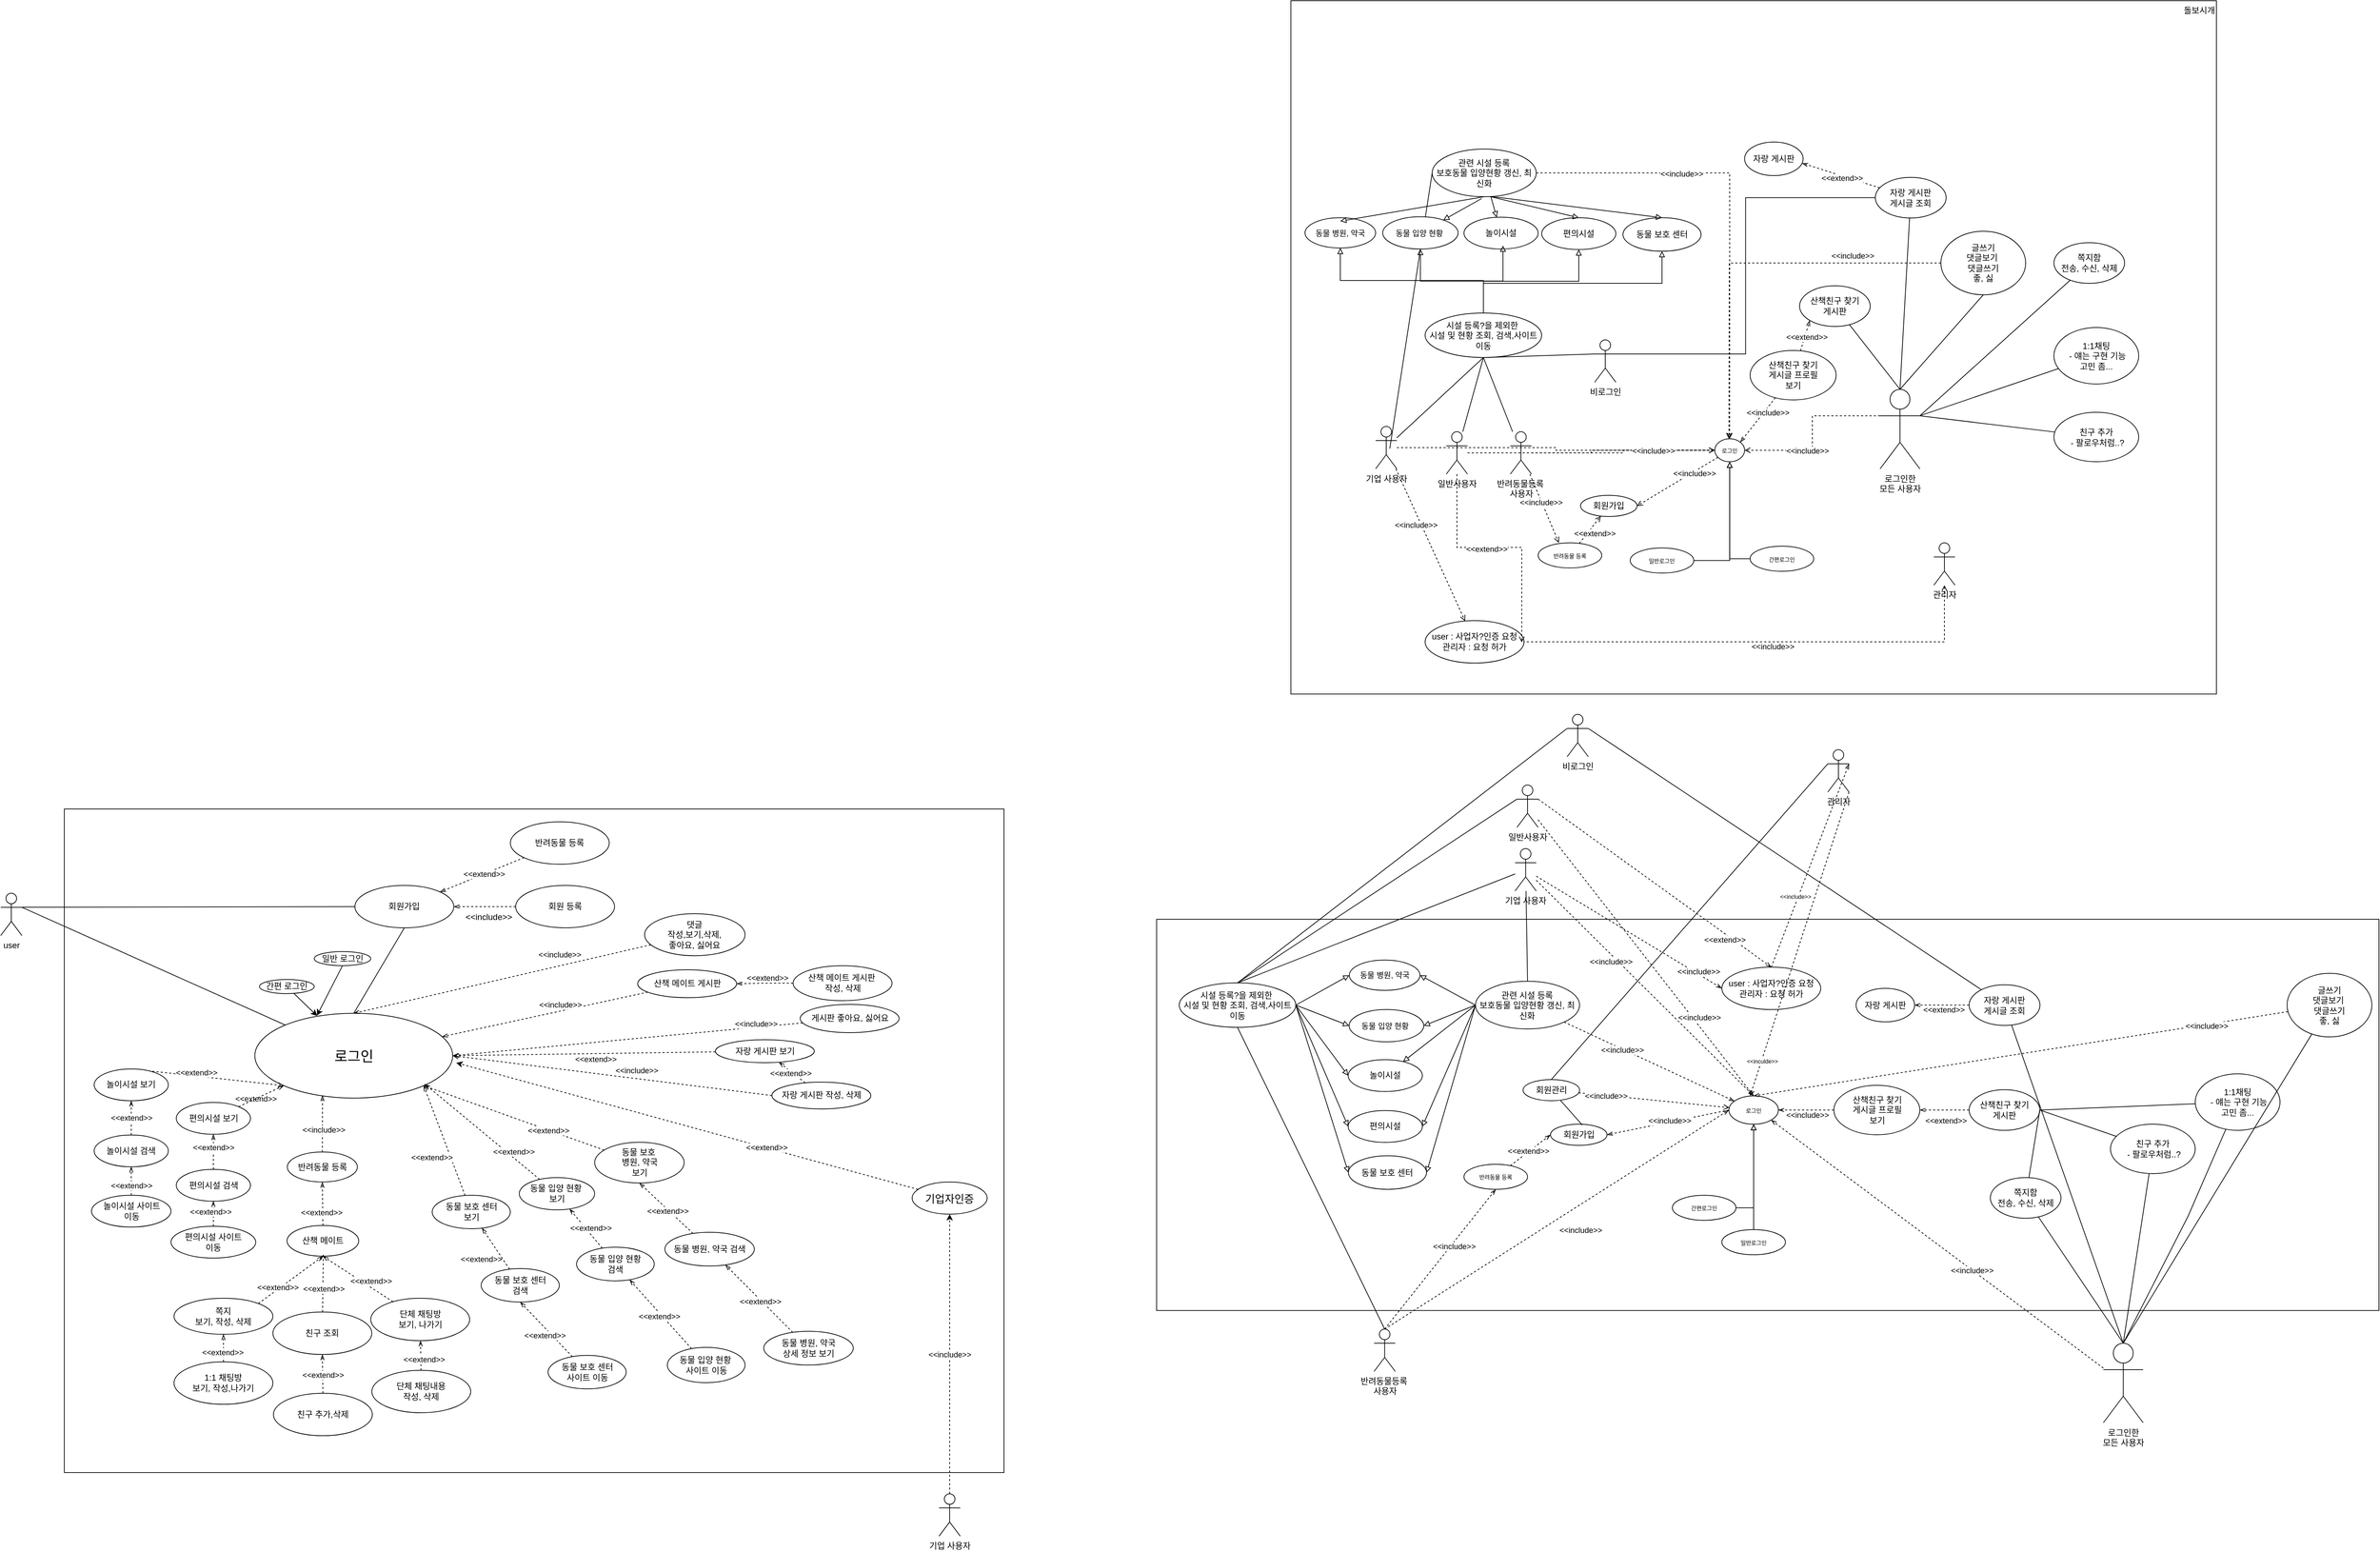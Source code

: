 <mxfile version="24.6.4" type="github">
  <diagram name="페이지-1" id="HnWExKhMApUpZiJSQxTT">
    <mxGraphModel dx="2317" dy="2731" grid="1" gridSize="10" guides="1" tooltips="1" connect="1" arrows="1" fold="1" page="1" pageScale="1" pageWidth="827" pageHeight="1169" math="0" shadow="0">
      <root>
        <mxCell id="0" />
        <mxCell id="1" parent="0" />
        <mxCell id="bdesN4s6TNE5Lq_mz9KG-25" value="" style="rounded=0;whiteSpace=wrap;html=1;" parent="1" vertex="1">
          <mxGeometry x="-916" y="-756.06" width="1330" height="939.13" as="geometry" />
        </mxCell>
        <mxCell id="fTAKo0mh-Dr0XNMO-xvE-21" value="돌보시개" style="rounded=0;whiteSpace=wrap;html=1;align=right;verticalAlign=top;" parent="1" vertex="1">
          <mxGeometry x="820" y="-1900" width="1310" height="981.25" as="geometry" />
        </mxCell>
        <mxCell id="fTAKo0mh-Dr0XNMO-xvE-23" style="rounded=0;orthogonalLoop=1;jettySize=auto;html=1;dashed=1;endArrow=openThin;endFill=0;" parent="1" source="fTAKo0mh-Dr0XNMO-xvE-12" target="fTAKo0mh-Dr0XNMO-xvE-22" edge="1">
          <mxGeometry relative="1" as="geometry" />
        </mxCell>
        <mxCell id="fTAKo0mh-Dr0XNMO-xvE-56" value="&amp;lt;&amp;lt;extend&amp;gt;&amp;gt;" style="edgeLabel;html=1;align=center;verticalAlign=middle;resizable=0;points=[];" parent="fTAKo0mh-Dr0XNMO-xvE-23" vertex="1" connectable="0">
          <mxGeometry x="-0.051" relative="1" as="geometry">
            <mxPoint as="offset" />
          </mxGeometry>
        </mxCell>
        <mxCell id="fTAKo0mh-Dr0XNMO-xvE-12" value="반려동물 등록" style="ellipse;whiteSpace=wrap;html=1;" parent="1" vertex="1">
          <mxGeometry x="-284.69" y="-737.93" width="140" height="60" as="geometry" />
        </mxCell>
        <mxCell id="fTAKo0mh-Dr0XNMO-xvE-31" style="rounded=0;orthogonalLoop=1;jettySize=auto;html=1;endArrow=none;endFill=0;entryX=1;entryY=0.333;entryDx=0;entryDy=0;entryPerimeter=0;exitX=0;exitY=0.5;exitDx=0;exitDy=0;" parent="1" source="fTAKo0mh-Dr0XNMO-xvE-22" target="fTAKo0mh-Dr0XNMO-xvE-28" edge="1">
          <mxGeometry relative="1" as="geometry">
            <mxPoint x="-456" y="-376.93" as="targetPoint" />
          </mxGeometry>
        </mxCell>
        <mxCell id="fTAKo0mh-Dr0XNMO-xvE-92" style="rounded=0;orthogonalLoop=1;jettySize=auto;html=1;exitX=0.5;exitY=1;exitDx=0;exitDy=0;entryX=0.5;entryY=0;entryDx=0;entryDy=0;endArrow=none;endFill=0;" parent="1" source="fTAKo0mh-Dr0XNMO-xvE-22" target="fTAKo0mh-Dr0XNMO-xvE-27" edge="1">
          <mxGeometry relative="1" as="geometry" />
        </mxCell>
        <mxCell id="fTAKo0mh-Dr0XNMO-xvE-22" value="회원가입" style="ellipse;whiteSpace=wrap;html=1;" parent="1" vertex="1">
          <mxGeometry x="-504.69" y="-647.93" width="140" height="60" as="geometry" />
        </mxCell>
        <mxCell id="fTAKo0mh-Dr0XNMO-xvE-29" value="" style="rounded=0;orthogonalLoop=1;jettySize=auto;html=1;endArrow=none;endFill=0;entryX=1;entryY=0.333;entryDx=0;entryDy=0;entryPerimeter=0;" parent="1" source="fTAKo0mh-Dr0XNMO-xvE-27" target="fTAKo0mh-Dr0XNMO-xvE-28" edge="1">
          <mxGeometry relative="1" as="geometry" />
        </mxCell>
        <mxCell id="fTAKo0mh-Dr0XNMO-xvE-27" value="&lt;font style=&quot;font-size: 20px;&quot;&gt;로그인&lt;/font&gt;" style="ellipse;whiteSpace=wrap;html=1;" parent="1" vertex="1">
          <mxGeometry x="-646.3" y="-466.93" width="280" height="120" as="geometry" />
        </mxCell>
        <mxCell id="fTAKo0mh-Dr0XNMO-xvE-28" value="user" style="shape=umlActor;verticalLabelPosition=bottom;verticalAlign=top;html=1;outlineConnect=0;" parent="1" vertex="1">
          <mxGeometry x="-1006" y="-636.93" width="30" height="60" as="geometry" />
        </mxCell>
        <mxCell id="fTAKo0mh-Dr0XNMO-xvE-60" style="rounded=0;orthogonalLoop=1;jettySize=auto;html=1;entryX=0.315;entryY=0.031;entryDx=0;entryDy=0;entryPerimeter=0;" parent="1" source="fTAKo0mh-Dr0XNMO-xvE-32" target="fTAKo0mh-Dr0XNMO-xvE-27" edge="1">
          <mxGeometry relative="1" as="geometry">
            <mxPoint x="-1289.18" y="-733.82" as="targetPoint" />
          </mxGeometry>
        </mxCell>
        <mxCell id="fTAKo0mh-Dr0XNMO-xvE-32" value="간편 로그인" style="ellipse;whiteSpace=wrap;html=1;" parent="1" vertex="1">
          <mxGeometry x="-639.75" y="-514.79" width="77.5" height="20" as="geometry" />
        </mxCell>
        <mxCell id="fTAKo0mh-Dr0XNMO-xvE-34" style="rounded=0;orthogonalLoop=1;jettySize=auto;html=1;exitX=0.5;exitY=1;exitDx=0;exitDy=0;entryX=0.314;entryY=0.027;entryDx=0;entryDy=0;entryPerimeter=0;" parent="1" source="fTAKo0mh-Dr0XNMO-xvE-33" target="fTAKo0mh-Dr0XNMO-xvE-27" edge="1">
          <mxGeometry relative="1" as="geometry">
            <mxPoint x="-1275.74" y="-701.18" as="targetPoint" />
          </mxGeometry>
        </mxCell>
        <mxCell id="fTAKo0mh-Dr0XNMO-xvE-33" value="일반 로그인" style="ellipse;whiteSpace=wrap;html=1;" parent="1" vertex="1">
          <mxGeometry x="-562.25" y="-554.3" width="80" height="20" as="geometry" />
        </mxCell>
        <mxCell id="fTAKo0mh-Dr0XNMO-xvE-37" style="rounded=0;orthogonalLoop=1;jettySize=auto;html=1;entryX=1;entryY=0.5;entryDx=0;entryDy=0;endArrow=openThin;endFill=0;dashed=1;" parent="1" source="fTAKo0mh-Dr0XNMO-xvE-36" target="fTAKo0mh-Dr0XNMO-xvE-22" edge="1">
          <mxGeometry relative="1" as="geometry" />
        </mxCell>
        <mxCell id="fTAKo0mh-Dr0XNMO-xvE-36" value="회원 등록" style="ellipse;whiteSpace=wrap;html=1;" parent="1" vertex="1">
          <mxGeometry x="-277.19" y="-647.93" width="140" height="60" as="geometry" />
        </mxCell>
        <mxCell id="fTAKo0mh-Dr0XNMO-xvE-38" value="&amp;lt;&amp;lt;include&amp;gt;&amp;gt;" style="text;html=1;align=center;verticalAlign=middle;whiteSpace=wrap;rounded=0;" parent="1" vertex="1">
          <mxGeometry x="-344.69" y="-617.93" width="60" height="30" as="geometry" />
        </mxCell>
        <mxCell id="fTAKo0mh-Dr0XNMO-xvE-40" value="&lt;span style=&quot;font-weight: normal;&quot;&gt;쪽지&lt;/span&gt;&lt;div&gt;&lt;span style=&quot;font-weight: normal;&quot;&gt;보기, 작성, 삭제&lt;/span&gt;&lt;/div&gt;" style="ellipse;whiteSpace=wrap;html=1;fontStyle=1" parent="1" vertex="1">
          <mxGeometry x="-760.75" y="-63.61" width="140" height="51" as="geometry" />
        </mxCell>
        <mxCell id="fTAKo0mh-Dr0XNMO-xvE-43" value="친구 추가,삭제" style="ellipse;whiteSpace=wrap;html=1;" parent="1" vertex="1">
          <mxGeometry x="-620" y="70.89" width="140" height="60" as="geometry" />
        </mxCell>
        <mxCell id="fTAKo0mh-Dr0XNMO-xvE-61" value="" style="rounded=0;orthogonalLoop=1;jettySize=auto;html=1;endArrow=openThin;endFill=0;dashed=1;endSize=7;entryX=1;entryY=0.5;entryDx=0;entryDy=0;" parent="1" source="fTAKo0mh-Dr0XNMO-xvE-51" target="fTAKo0mh-Dr0XNMO-xvE-27" edge="1">
          <mxGeometry relative="1" as="geometry">
            <mxPoint x="-239" y="-308.93" as="targetPoint" />
          </mxGeometry>
        </mxCell>
        <mxCell id="fTAKo0mh-Dr0XNMO-xvE-64" value="&amp;lt;&amp;lt;extend&amp;gt;&amp;gt;" style="edgeLabel;html=1;align=center;verticalAlign=middle;resizable=0;points=[];" parent="fTAKo0mh-Dr0XNMO-xvE-61" vertex="1" connectable="0">
          <mxGeometry x="0.072" y="-4" relative="1" as="geometry">
            <mxPoint x="30" y="11" as="offset" />
          </mxGeometry>
        </mxCell>
        <mxCell id="fTAKo0mh-Dr0XNMO-xvE-51" value="자랑 게시판 보기" style="ellipse;whiteSpace=wrap;html=1;" parent="1" vertex="1">
          <mxGeometry x="5.53" y="-429.55" width="140" height="32.5" as="geometry" />
        </mxCell>
        <mxCell id="fTAKo0mh-Dr0XNMO-xvE-62" value="" style="rounded=0;orthogonalLoop=1;jettySize=auto;html=1;dashed=1;endArrow=openThin;endFill=0;" parent="1" source="fTAKo0mh-Dr0XNMO-xvE-57" target="fTAKo0mh-Dr0XNMO-xvE-51" edge="1">
          <mxGeometry relative="1" as="geometry" />
        </mxCell>
        <mxCell id="fTAKo0mh-Dr0XNMO-xvE-63" value="&amp;lt;&amp;lt;extend&amp;gt;&amp;gt;" style="edgeLabel;html=1;align=center;verticalAlign=middle;resizable=0;points=[];" parent="fTAKo0mh-Dr0XNMO-xvE-62" vertex="1" connectable="0">
          <mxGeometry x="0.156" y="-2" relative="1" as="geometry">
            <mxPoint y="5" as="offset" />
          </mxGeometry>
        </mxCell>
        <mxCell id="fTAKo0mh-Dr0XNMO-xvE-57" value="자랑 게시판&amp;nbsp;&lt;span style=&quot;background-color: initial;&quot;&gt;작성, 삭제&lt;/span&gt;" style="ellipse;whiteSpace=wrap;html=1;" parent="1" vertex="1">
          <mxGeometry x="85.53" y="-369.55" width="140" height="38" as="geometry" />
        </mxCell>
        <mxCell id="fTAKo0mh-Dr0XNMO-xvE-67" value="" style="rounded=0;orthogonalLoop=1;jettySize=auto;html=1;dashed=1;exitX=0.5;exitY=0;exitDx=0;exitDy=0;endArrow=openThin;endFill=0;entryX=0.5;entryY=1;entryDx=0;entryDy=0;" parent="1" source="fTAKo0mh-Dr0XNMO-xvE-43" target="bdesN4s6TNE5Lq_mz9KG-13" edge="1">
          <mxGeometry relative="1" as="geometry">
            <mxPoint x="-1022.25" y="-240.61" as="sourcePoint" />
            <mxPoint x="-550.75" y="-119.11" as="targetPoint" />
            <Array as="points" />
          </mxGeometry>
        </mxCell>
        <mxCell id="fTAKo0mh-Dr0XNMO-xvE-99" value="&amp;lt;&amp;lt;extend&amp;gt;&amp;gt;" style="edgeLabel;html=1;align=center;verticalAlign=middle;resizable=0;points=[];" parent="fTAKo0mh-Dr0XNMO-xvE-67" vertex="1" connectable="0">
          <mxGeometry x="0.041" y="-2" relative="1" as="geometry">
            <mxPoint x="-2" y="2" as="offset" />
          </mxGeometry>
        </mxCell>
        <mxCell id="fTAKo0mh-Dr0XNMO-xvE-68" value="" style="rounded=0;orthogonalLoop=1;jettySize=auto;html=1;dashed=1;exitX=1;exitY=0;exitDx=0;exitDy=0;endArrow=openThin;endFill=0;entryX=0.5;entryY=1;entryDx=0;entryDy=0;" parent="1" source="fTAKo0mh-Dr0XNMO-xvE-40" target="fTAKo0mh-Dr0XNMO-xvE-93" edge="1">
          <mxGeometry relative="1" as="geometry">
            <mxPoint x="-502.25" y="61.39" as="sourcePoint" />
            <mxPoint x="-559.25" y="-99.11" as="targetPoint" />
          </mxGeometry>
        </mxCell>
        <mxCell id="fTAKo0mh-Dr0XNMO-xvE-70" style="rounded=0;orthogonalLoop=1;jettySize=auto;html=1;dashed=1;endArrow=openThin;endFill=0;" parent="1" source="fTAKo0mh-Dr0XNMO-xvE-69" target="fTAKo0mh-Dr0XNMO-xvE-27" edge="1">
          <mxGeometry relative="1" as="geometry" />
        </mxCell>
        <mxCell id="fTAKo0mh-Dr0XNMO-xvE-71" value="&amp;lt;&amp;lt;include&amp;gt;&amp;gt;" style="edgeLabel;html=1;align=center;verticalAlign=middle;resizable=0;points=[];" parent="fTAKo0mh-Dr0XNMO-xvE-70" vertex="1" connectable="0">
          <mxGeometry x="-0.216" relative="1" as="geometry">
            <mxPoint x="-10" y="-7" as="offset" />
          </mxGeometry>
        </mxCell>
        <mxCell id="fTAKo0mh-Dr0XNMO-xvE-69" value="산책 메이트 게시판" style="ellipse;whiteSpace=wrap;html=1;" parent="1" vertex="1">
          <mxGeometry x="-104.47" y="-528.55" width="140" height="39.5" as="geometry" />
        </mxCell>
        <mxCell id="fTAKo0mh-Dr0XNMO-xvE-73" value="" style="edgeStyle=orthogonalEdgeStyle;rounded=0;orthogonalLoop=1;jettySize=auto;html=1;dashed=1;endArrow=openThin;endFill=0;" parent="1" source="fTAKo0mh-Dr0XNMO-xvE-72" target="fTAKo0mh-Dr0XNMO-xvE-69" edge="1">
          <mxGeometry relative="1" as="geometry" />
        </mxCell>
        <mxCell id="fTAKo0mh-Dr0XNMO-xvE-74" value="&amp;lt;&amp;lt;extend&amp;gt;&amp;gt;" style="edgeLabel;html=1;align=center;verticalAlign=middle;resizable=0;points=[];" parent="fTAKo0mh-Dr0XNMO-xvE-73" vertex="1" connectable="0">
          <mxGeometry x="0.29" y="4" relative="1" as="geometry">
            <mxPoint x="14" y="-13" as="offset" />
          </mxGeometry>
        </mxCell>
        <mxCell id="fTAKo0mh-Dr0XNMO-xvE-72" value="산책 메이트 게시판&amp;nbsp;&lt;div&gt;작성,&amp;nbsp;&lt;span style=&quot;background-color: initial;&quot;&gt;삭제&lt;/span&gt;&lt;/div&gt;" style="ellipse;whiteSpace=wrap;html=1;" parent="1" vertex="1">
          <mxGeometry x="115.53" y="-534.3" width="140" height="49.5" as="geometry" />
        </mxCell>
        <mxCell id="fTAKo0mh-Dr0XNMO-xvE-78" value="게시판 좋아요, 싫어요" style="ellipse;whiteSpace=wrap;html=1;" parent="1" vertex="1">
          <mxGeometry x="125.53" y="-479.55" width="140" height="40" as="geometry" />
        </mxCell>
        <mxCell id="fTAKo0mh-Dr0XNMO-xvE-79" style="rounded=0;orthogonalLoop=1;jettySize=auto;html=1;entryX=1;entryY=0.5;entryDx=0;entryDy=0;dashed=1;endArrow=openThin;endFill=0;" parent="1" source="fTAKo0mh-Dr0XNMO-xvE-78" target="fTAKo0mh-Dr0XNMO-xvE-27" edge="1">
          <mxGeometry relative="1" as="geometry" />
        </mxCell>
        <mxCell id="fTAKo0mh-Dr0XNMO-xvE-80" value="&amp;lt;&amp;lt;include&amp;gt;&amp;gt;" style="edgeLabel;html=1;align=center;verticalAlign=middle;resizable=0;points=[];" parent="1" vertex="1" connectable="0">
          <mxGeometry x="45.53" y="-489.05" as="geometry">
            <mxPoint x="17" y="37" as="offset" />
          </mxGeometry>
        </mxCell>
        <mxCell id="fTAKo0mh-Dr0XNMO-xvE-82" style="rounded=0;orthogonalLoop=1;jettySize=auto;html=1;entryX=0.5;entryY=0;entryDx=0;entryDy=0;dashed=1;endArrow=openThin;endFill=0;" parent="1" source="fTAKo0mh-Dr0XNMO-xvE-81" target="fTAKo0mh-Dr0XNMO-xvE-27" edge="1">
          <mxGeometry relative="1" as="geometry">
            <mxPoint x="-545.995" y="-580.356" as="targetPoint" />
          </mxGeometry>
        </mxCell>
        <mxCell id="fTAKo0mh-Dr0XNMO-xvE-81" value="댓글&lt;div&gt;작성,보기,삭제,&lt;/div&gt;&lt;div&gt;좋아요, 싫어요&lt;/div&gt;" style="ellipse;whiteSpace=wrap;html=1;" parent="1" vertex="1">
          <mxGeometry x="-94.69" y="-607.93" width="142.2" height="59.5" as="geometry" />
        </mxCell>
        <mxCell id="fTAKo0mh-Dr0XNMO-xvE-83" value="&amp;lt;&amp;lt;include&amp;gt;&amp;gt;" style="edgeLabel;html=1;align=center;verticalAlign=middle;resizable=0;points=[];" parent="1" vertex="1" connectable="0">
          <mxGeometry x="-175.999" y="-508.799" as="geometry">
            <mxPoint x="-39" y="-41" as="offset" />
          </mxGeometry>
        </mxCell>
        <mxCell id="fTAKo0mh-Dr0XNMO-xvE-93" value="산책 메이트" style="ellipse;whiteSpace=wrap;html=1;" parent="1" vertex="1">
          <mxGeometry x="-600.75" y="-166.61" width="101.5" height="43.5" as="geometry" />
        </mxCell>
        <mxCell id="fTAKo0mh-Dr0XNMO-xvE-95" value="" style="rounded=0;orthogonalLoop=1;jettySize=auto;html=1;dashed=1;exitX=0.5;exitY=0;exitDx=0;exitDy=0;entryX=0.5;entryY=1;entryDx=0;entryDy=0;endArrow=openThin;endFill=0;" parent="1" source="fTAKo0mh-Dr0XNMO-xvE-93" target="fTAKo0mh-Dr0XNMO-xvE-102" edge="1">
          <mxGeometry relative="1" as="geometry">
            <mxPoint x="-480.75" y="-111.61" as="sourcePoint" />
            <mxPoint x="-551.165" y="-201.61" as="targetPoint" />
          </mxGeometry>
        </mxCell>
        <mxCell id="fTAKo0mh-Dr0XNMO-xvE-106" style="rounded=0;orthogonalLoop=1;jettySize=auto;html=1;entryX=0.5;entryY=1;entryDx=0;entryDy=0;dashed=1;endArrow=openThin;endFill=0;" parent="1" source="fTAKo0mh-Dr0XNMO-xvE-101" target="fTAKo0mh-Dr0XNMO-xvE-93" edge="1">
          <mxGeometry relative="1" as="geometry">
            <mxPoint x="-559.25" y="-99.11" as="targetPoint" />
          </mxGeometry>
        </mxCell>
        <mxCell id="fTAKo0mh-Dr0XNMO-xvE-107" value="&amp;lt;&amp;lt;extend&amp;gt;&amp;gt;" style="edgeLabel;html=1;align=center;verticalAlign=middle;resizable=0;points=[];" parent="fTAKo0mh-Dr0XNMO-xvE-106" vertex="1" connectable="0">
          <mxGeometry x="-0.017" y="3" relative="1" as="geometry">
            <mxPoint x="19" y="-1" as="offset" />
          </mxGeometry>
        </mxCell>
        <mxCell id="fTAKo0mh-Dr0XNMO-xvE-101" value="단체 채팅방&lt;div&gt;보기, 나가기&lt;/div&gt;" style="ellipse;whiteSpace=wrap;html=1;" parent="1" vertex="1">
          <mxGeometry x="-482.25" y="-63.61" width="140" height="60" as="geometry" />
        </mxCell>
        <mxCell id="fTAKo0mh-Dr0XNMO-xvE-103" style="rounded=0;orthogonalLoop=1;jettySize=auto;html=1;dashed=1;endArrow=openThin;endFill=0;entryX=0.342;entryY=0.968;entryDx=0;entryDy=0;entryPerimeter=0;" parent="1" source="fTAKo0mh-Dr0XNMO-xvE-102" target="fTAKo0mh-Dr0XNMO-xvE-27" edge="1">
          <mxGeometry relative="1" as="geometry">
            <mxPoint x="-550" y="-346.93" as="targetPoint" />
          </mxGeometry>
        </mxCell>
        <mxCell id="fTAKo0mh-Dr0XNMO-xvE-104" value="&amp;lt;&amp;lt;include&amp;gt;&amp;gt;" style="edgeLabel;html=1;align=center;verticalAlign=middle;resizable=0;points=[];" parent="fTAKo0mh-Dr0XNMO-xvE-103" vertex="1" connectable="0">
          <mxGeometry x="-0.102" relative="1" as="geometry">
            <mxPoint x="1" y="4" as="offset" />
          </mxGeometry>
        </mxCell>
        <mxCell id="fTAKo0mh-Dr0XNMO-xvE-102" value="반려동물 등록" style="ellipse;whiteSpace=wrap;html=1;" parent="1" vertex="1">
          <mxGeometry x="-600.34" y="-270.68" width="99.17" height="42.5" as="geometry" />
        </mxCell>
        <mxCell id="fTAKo0mh-Dr0XNMO-xvE-105" value="&amp;lt;&amp;lt;extend&amp;gt;&amp;gt;" style="edgeLabel;html=1;align=center;verticalAlign=middle;resizable=0;points=[];" parent="1" vertex="1" connectable="0">
          <mxGeometry x="-652.25" y="-61.61" as="geometry">
            <mxPoint x="38" y="-18" as="offset" />
          </mxGeometry>
        </mxCell>
        <mxCell id="fTAKo0mh-Dr0XNMO-xvE-119" style="rounded=0;orthogonalLoop=1;jettySize=auto;html=1;entryX=0;entryY=1;entryDx=0;entryDy=0;exitX=0.5;exitY=0;exitDx=0;exitDy=0;dashed=1;endArrow=open;endFill=0;" parent="1" source="fTAKo0mh-Dr0XNMO-xvE-118" target="fTAKo0mh-Dr0XNMO-xvE-27" edge="1">
          <mxGeometry relative="1" as="geometry">
            <mxPoint x="-422.69" y="-196.93" as="targetPoint" />
          </mxGeometry>
        </mxCell>
        <mxCell id="fTAKo0mh-Dr0XNMO-xvE-120" value="&amp;lt;&amp;lt;extend&amp;gt;&amp;gt;" style="edgeLabel;html=1;align=center;verticalAlign=middle;resizable=0;points=[];" parent="fTAKo0mh-Dr0XNMO-xvE-119" vertex="1" connectable="0">
          <mxGeometry x="0.141" y="2" relative="1" as="geometry">
            <mxPoint x="53" y="30" as="offset" />
          </mxGeometry>
        </mxCell>
        <mxCell id="fTAKo0mh-Dr0XNMO-xvE-118" value="놀이시설 보기" style="ellipse;whiteSpace=wrap;html=1;" parent="1" vertex="1">
          <mxGeometry x="-873.75" y="-388.18" width="105" height="45" as="geometry" />
        </mxCell>
        <mxCell id="fTAKo0mh-Dr0XNMO-xvE-122" style="rounded=0;orthogonalLoop=1;jettySize=auto;html=1;dashed=1;endArrow=openThin;endFill=0;" parent="1" source="fTAKo0mh-Dr0XNMO-xvE-121" target="fTAKo0mh-Dr0XNMO-xvE-118" edge="1">
          <mxGeometry relative="1" as="geometry" />
        </mxCell>
        <mxCell id="fTAKo0mh-Dr0XNMO-xvE-123" value="&amp;lt;&amp;lt;extend&amp;gt;&amp;gt;" style="edgeLabel;html=1;align=center;verticalAlign=middle;resizable=0;points=[];" parent="fTAKo0mh-Dr0XNMO-xvE-122" vertex="1" connectable="0">
          <mxGeometry x="-0.046" relative="1" as="geometry">
            <mxPoint y="-2" as="offset" />
          </mxGeometry>
        </mxCell>
        <mxCell id="fTAKo0mh-Dr0XNMO-xvE-121" value="놀이시설 검색" style="ellipse;whiteSpace=wrap;html=1;" parent="1" vertex="1">
          <mxGeometry x="-873.75" y="-294.68" width="105" height="45" as="geometry" />
        </mxCell>
        <mxCell id="fTAKo0mh-Dr0XNMO-xvE-124" value="놀이시설 사이트&lt;div&gt;이동&lt;/div&gt;" style="ellipse;whiteSpace=wrap;html=1;" parent="1" vertex="1">
          <mxGeometry x="-877.5" y="-209.43" width="112.5" height="45" as="geometry" />
        </mxCell>
        <mxCell id="fTAKo0mh-Dr0XNMO-xvE-125" style="rounded=0;orthogonalLoop=1;jettySize=auto;html=1;entryX=0.5;entryY=1;entryDx=0;entryDy=0;dashed=1;endArrow=openThin;endFill=0;" parent="1" source="fTAKo0mh-Dr0XNMO-xvE-124" target="fTAKo0mh-Dr0XNMO-xvE-121" edge="1">
          <mxGeometry relative="1" as="geometry" />
        </mxCell>
        <mxCell id="fTAKo0mh-Dr0XNMO-xvE-126" value="&amp;lt;&amp;lt;extend&amp;gt;&amp;gt;" style="edgeLabel;html=1;align=center;verticalAlign=middle;resizable=0;points=[];" parent="fTAKo0mh-Dr0XNMO-xvE-125" vertex="1" connectable="0">
          <mxGeometry x="-0.235" y="-1" relative="1" as="geometry">
            <mxPoint x="-1" y="2" as="offset" />
          </mxGeometry>
        </mxCell>
        <mxCell id="fTAKo0mh-Dr0XNMO-xvE-127" value="편의시설&amp;nbsp;보기" style="ellipse;whiteSpace=wrap;html=1;" parent="1" vertex="1">
          <mxGeometry x="-757.5" y="-340.7" width="105" height="45" as="geometry" />
        </mxCell>
        <mxCell id="fTAKo0mh-Dr0XNMO-xvE-130" style="rounded=0;orthogonalLoop=1;jettySize=auto;html=1;endArrow=openThin;endFill=0;dashed=1;entryX=0;entryY=1;entryDx=0;entryDy=0;" parent="1" source="fTAKo0mh-Dr0XNMO-xvE-127" target="fTAKo0mh-Dr0XNMO-xvE-27" edge="1">
          <mxGeometry relative="1" as="geometry">
            <mxPoint x="-422.69" y="-196.93" as="targetPoint" />
          </mxGeometry>
        </mxCell>
        <mxCell id="fTAKo0mh-Dr0XNMO-xvE-134" style="rounded=0;orthogonalLoop=1;jettySize=auto;html=1;endArrow=openThin;endFill=0;dashed=1;entryX=0.5;entryY=1;entryDx=0;entryDy=0;" parent="1" source="fTAKo0mh-Dr0XNMO-xvE-131" target="fTAKo0mh-Dr0XNMO-xvE-127" edge="1">
          <mxGeometry relative="1" as="geometry">
            <mxPoint x="-710.5" y="-293.95" as="targetPoint" />
          </mxGeometry>
        </mxCell>
        <mxCell id="fTAKo0mh-Dr0XNMO-xvE-137" value="&amp;lt;&amp;lt;extend&amp;gt;&amp;gt;" style="edgeLabel;html=1;align=center;verticalAlign=middle;resizable=0;points=[];" parent="fTAKo0mh-Dr0XNMO-xvE-134" vertex="1" connectable="0">
          <mxGeometry x="0.145" y="-1" relative="1" as="geometry">
            <mxPoint x="-25" y="-109" as="offset" />
          </mxGeometry>
        </mxCell>
        <mxCell id="fTAKo0mh-Dr0XNMO-xvE-131" value="편의시설 검색" style="ellipse;whiteSpace=wrap;html=1;" parent="1" vertex="1">
          <mxGeometry x="-757.5" y="-245.95" width="105" height="45" as="geometry" />
        </mxCell>
        <mxCell id="fTAKo0mh-Dr0XNMO-xvE-135" style="rounded=0;orthogonalLoop=1;jettySize=auto;html=1;entryX=0.5;entryY=1;entryDx=0;entryDy=0;endArrow=openThin;endFill=0;dashed=1;" parent="1" source="fTAKo0mh-Dr0XNMO-xvE-132" edge="1">
          <mxGeometry relative="1" as="geometry">
            <mxPoint x="-705" y="-200.95" as="targetPoint" />
          </mxGeometry>
        </mxCell>
        <mxCell id="fTAKo0mh-Dr0XNMO-xvE-132" value="편의시설 사이트&lt;div&gt;이동&lt;/div&gt;" style="ellipse;whiteSpace=wrap;html=1;" parent="1" vertex="1">
          <mxGeometry x="-765" y="-165.45" width="120" height="45" as="geometry" />
        </mxCell>
        <mxCell id="fTAKo0mh-Dr0XNMO-xvE-138" value="&amp;lt;&amp;lt;extend&amp;gt;&amp;gt;" style="edgeLabel;html=1;align=center;verticalAlign=middle;resizable=0;points=[];" parent="1" vertex="1" connectable="0">
          <mxGeometry x="-682.503" y="-245.95" as="geometry">
            <mxPoint x="-23" y="-31" as="offset" />
          </mxGeometry>
        </mxCell>
        <mxCell id="fTAKo0mh-Dr0XNMO-xvE-139" value="&amp;lt;&amp;lt;extend&amp;gt;&amp;gt;" style="edgeLabel;html=1;align=center;verticalAlign=middle;resizable=0;points=[];" parent="1" vertex="1" connectable="0">
          <mxGeometry x="-616.003" y="-196.93" as="geometry">
            <mxPoint x="-93" y="11" as="offset" />
          </mxGeometry>
        </mxCell>
        <mxCell id="fTAKo0mh-Dr0XNMO-xvE-142" value="" style="rounded=0;orthogonalLoop=1;jettySize=auto;html=1;dashed=1;endArrow=open;endFill=0;exitX=0;exitY=0.5;exitDx=0;exitDy=0;entryX=1;entryY=0.5;entryDx=0;entryDy=0;" parent="1" source="fTAKo0mh-Dr0XNMO-xvE-57" target="fTAKo0mh-Dr0XNMO-xvE-27" edge="1">
          <mxGeometry relative="1" as="geometry">
            <mxPoint x="-174.67" y="-284.43" as="sourcePoint" />
            <mxPoint x="37.672" y="77.07" as="targetPoint" />
          </mxGeometry>
        </mxCell>
        <mxCell id="fTAKo0mh-Dr0XNMO-xvE-143" value="&amp;lt;&amp;lt;include&amp;gt;&amp;gt;" style="edgeLabel;html=1;align=center;verticalAlign=middle;resizable=0;points=[];" parent="fTAKo0mh-Dr0XNMO-xvE-142" vertex="1" connectable="0">
          <mxGeometry x="-0.206" y="-2" relative="1" as="geometry">
            <mxPoint x="-12" y="-11" as="offset" />
          </mxGeometry>
        </mxCell>
        <mxCell id="fTAKo0mh-Dr0XNMO-xvE-152" value="" style="rounded=0;orthogonalLoop=1;jettySize=auto;html=1;endArrow=openThin;endFill=0;dashed=1;" parent="1" source="fTAKo0mh-Dr0XNMO-xvE-151" target="fTAKo0mh-Dr0XNMO-xvE-40" edge="1">
          <mxGeometry relative="1" as="geometry" />
        </mxCell>
        <mxCell id="fTAKo0mh-Dr0XNMO-xvE-151" value="1:1 채팅방&lt;div&gt;보기, 작성,나가기&lt;/div&gt;" style="ellipse;whiteSpace=wrap;html=1;" parent="1" vertex="1">
          <mxGeometry x="-760.75" y="26.39" width="140" height="60" as="geometry" />
        </mxCell>
        <mxCell id="fTAKo0mh-Dr0XNMO-xvE-155" value="" style="rounded=0;orthogonalLoop=1;jettySize=auto;html=1;endArrow=openThin;endFill=0;dashed=1;" parent="1" source="fTAKo0mh-Dr0XNMO-xvE-154" target="fTAKo0mh-Dr0XNMO-xvE-101" edge="1">
          <mxGeometry relative="1" as="geometry" />
        </mxCell>
        <mxCell id="fTAKo0mh-Dr0XNMO-xvE-154" value="단체 채팅내용&lt;div&gt;작성, 삭제&lt;/div&gt;" style="ellipse;whiteSpace=wrap;html=1;" parent="1" vertex="1">
          <mxGeometry x="-480.75" y="38.39" width="140" height="60" as="geometry" />
        </mxCell>
        <mxCell id="fTAKo0mh-Dr0XNMO-xvE-156" value="&amp;lt;&amp;lt;extend&amp;gt;&amp;gt;" style="edgeLabel;html=1;align=center;verticalAlign=middle;resizable=0;points=[];" parent="1" vertex="1" connectable="0">
          <mxGeometry x="-570.751" y="-139.112" as="geometry">
            <mxPoint x="19" y="-46" as="offset" />
          </mxGeometry>
        </mxCell>
        <mxCell id="fTAKo0mh-Dr0XNMO-xvE-157" value="동물 입양&amp;nbsp;&lt;span style=&quot;background-color: initial;&quot;&gt;현황&amp;nbsp;&lt;/span&gt;&lt;div&gt;보기&lt;br&gt;&lt;/div&gt;" style="ellipse;whiteSpace=wrap;html=1;" parent="1" vertex="1">
          <mxGeometry x="-272.06" y="-234.43" width="106.69" height="45.72" as="geometry" />
        </mxCell>
        <mxCell id="fTAKo0mh-Dr0XNMO-xvE-158" style="rounded=0;orthogonalLoop=1;jettySize=auto;html=1;dashed=1;endArrow=openThin;endFill=0;" parent="1" source="fTAKo0mh-Dr0XNMO-xvE-157" edge="1">
          <mxGeometry relative="1" as="geometry">
            <mxPoint x="-406" y="-366.93" as="targetPoint" />
          </mxGeometry>
        </mxCell>
        <mxCell id="fTAKo0mh-Dr0XNMO-xvE-159" value="&amp;lt;&amp;lt;extend&amp;gt;&amp;gt;" style="edgeLabel;html=1;align=center;verticalAlign=middle;resizable=0;points=[];" parent="1" vertex="1" connectable="0">
          <mxGeometry x="-255.996" y="-204.43" as="geometry">
            <mxPoint x="-24" y="-67" as="offset" />
          </mxGeometry>
        </mxCell>
        <mxCell id="fTAKo0mh-Dr0XNMO-xvE-162" value="동물 보호 센터&lt;div&gt;보기&lt;br&gt;&lt;/div&gt;" style="ellipse;whiteSpace=wrap;html=1;" parent="1" vertex="1">
          <mxGeometry x="-395.32" y="-209.43" width="110.63" height="47.41" as="geometry" />
        </mxCell>
        <mxCell id="fTAKo0mh-Dr0XNMO-xvE-163" style="rounded=0;orthogonalLoop=1;jettySize=auto;html=1;dashed=1;endArrow=openThin;endFill=0;entryX=1;entryY=1;entryDx=0;entryDy=0;" parent="1" source="fTAKo0mh-Dr0XNMO-xvE-162" target="fTAKo0mh-Dr0XNMO-xvE-27" edge="1">
          <mxGeometry relative="1" as="geometry">
            <mxPoint x="-172.69" y="-197.74" as="targetPoint" />
          </mxGeometry>
        </mxCell>
        <mxCell id="fTAKo0mh-Dr0XNMO-xvE-164" value="&amp;lt;&amp;lt;extend&amp;gt;&amp;gt;" style="edgeLabel;html=1;align=center;verticalAlign=middle;resizable=0;points=[];" parent="1" vertex="1" connectable="0">
          <mxGeometry x="-245.996" y="-120.45" as="geometry">
            <mxPoint x="-80" y="1" as="offset" />
          </mxGeometry>
        </mxCell>
        <mxCell id="fTAKo0mh-Dr0XNMO-xvE-166" style="rounded=0;orthogonalLoop=1;jettySize=auto;html=1;endArrow=openThin;endFill=0;dashed=1;" parent="1" source="fTAKo0mh-Dr0XNMO-xvE-165" target="fTAKo0mh-Dr0XNMO-xvE-162" edge="1">
          <mxGeometry relative="1" as="geometry" />
        </mxCell>
        <mxCell id="fTAKo0mh-Dr0XNMO-xvE-165" value="동물 보호 센터&lt;div&gt;검색&lt;/div&gt;" style="ellipse;whiteSpace=wrap;html=1;" parent="1" vertex="1">
          <mxGeometry x="-326" y="-105.63" width="110.63" height="47.41" as="geometry" />
        </mxCell>
        <mxCell id="fTAKo0mh-Dr0XNMO-xvE-168" style="rounded=0;orthogonalLoop=1;jettySize=auto;html=1;entryX=0.5;entryY=1;entryDx=0;entryDy=0;endArrow=openThin;endFill=0;dashed=1;" parent="1" source="fTAKo0mh-Dr0XNMO-xvE-167" target="fTAKo0mh-Dr0XNMO-xvE-165" edge="1">
          <mxGeometry relative="1" as="geometry" />
        </mxCell>
        <mxCell id="fTAKo0mh-Dr0XNMO-xvE-167" value="동물 보호 센터&lt;div&gt;사이트 이동&lt;/div&gt;" style="ellipse;whiteSpace=wrap;html=1;" parent="1" vertex="1">
          <mxGeometry x="-231.31" y="17.19" width="110.63" height="47.41" as="geometry" />
        </mxCell>
        <mxCell id="fTAKo0mh-Dr0XNMO-xvE-170" value="&amp;lt;&amp;lt;extend&amp;gt;&amp;gt;" style="edgeLabel;html=1;align=center;verticalAlign=middle;resizable=0;points=[];" parent="1" vertex="1" connectable="0">
          <mxGeometry x="-316.366" y="-264.43" as="geometry">
            <mxPoint x="-80" y="1" as="offset" />
          </mxGeometry>
        </mxCell>
        <mxCell id="fTAKo0mh-Dr0XNMO-xvE-171" value="&amp;lt;&amp;lt;extend&amp;gt;&amp;gt;" style="edgeLabel;html=1;align=center;verticalAlign=middle;resizable=0;points=[];" parent="1" vertex="1" connectable="0">
          <mxGeometry x="-155.996" y="-12.61" as="geometry">
            <mxPoint x="-80" y="1" as="offset" />
          </mxGeometry>
        </mxCell>
        <mxCell id="fTAKo0mh-Dr0XNMO-xvE-172" value="&amp;lt;&amp;lt;extend&amp;gt;&amp;gt;" style="edgeLabel;html=1;align=center;verticalAlign=middle;resizable=0;points=[];" parent="1" vertex="1" connectable="0">
          <mxGeometry x="-730.75" y="30.89" as="geometry">
            <mxPoint x="38" y="-18" as="offset" />
          </mxGeometry>
        </mxCell>
        <mxCell id="fTAKo0mh-Dr0XNMO-xvE-173" value="&amp;lt;&amp;lt;extend&amp;gt;&amp;gt;" style="edgeLabel;html=1;align=center;verticalAlign=middle;resizable=0;points=[];" parent="1" vertex="1" connectable="0">
          <mxGeometry x="-445.75" y="40.89" as="geometry">
            <mxPoint x="38" y="-18" as="offset" />
          </mxGeometry>
        </mxCell>
        <mxCell id="fTAKo0mh-Dr0XNMO-xvE-178" value="" style="rounded=0;orthogonalLoop=1;jettySize=auto;html=1;endArrow=openThin;endFill=0;dashed=1;" parent="1" source="fTAKo0mh-Dr0XNMO-xvE-175" target="fTAKo0mh-Dr0XNMO-xvE-157" edge="1">
          <mxGeometry relative="1" as="geometry" />
        </mxCell>
        <mxCell id="fTAKo0mh-Dr0XNMO-xvE-175" value="동물 입양&amp;nbsp;&lt;span style=&quot;background-color: initial;&quot;&gt;현황&lt;/span&gt;&lt;div&gt;&lt;span style=&quot;background-color: initial;&quot;&gt;검색&lt;/span&gt;&lt;/div&gt;" style="ellipse;whiteSpace=wrap;html=1;" parent="1" vertex="1">
          <mxGeometry x="-191.0" y="-135.93" width="110" height="47.75" as="geometry" />
        </mxCell>
        <mxCell id="fTAKo0mh-Dr0XNMO-xvE-177" value="" style="rounded=0;orthogonalLoop=1;jettySize=auto;html=1;endArrow=openThin;endFill=0;dashed=1;" parent="1" source="fTAKo0mh-Dr0XNMO-xvE-176" target="fTAKo0mh-Dr0XNMO-xvE-175" edge="1">
          <mxGeometry relative="1" as="geometry" />
        </mxCell>
        <mxCell id="fTAKo0mh-Dr0XNMO-xvE-176" value="동물 입양&amp;nbsp;&lt;span style=&quot;background-color: initial;&quot;&gt;현황&amp;nbsp;&lt;/span&gt;&lt;div&gt;사이트 이동&lt;/div&gt;" style="ellipse;whiteSpace=wrap;html=1;" parent="1" vertex="1">
          <mxGeometry x="-62.49" y="5.89" width="110" height="50" as="geometry" />
        </mxCell>
        <mxCell id="fTAKo0mh-Dr0XNMO-xvE-179" value="&amp;lt;&amp;lt;extend&amp;gt;&amp;gt;" style="edgeLabel;html=1;align=center;verticalAlign=middle;resizable=0;points=[];" parent="1" vertex="1" connectable="0">
          <mxGeometry x="-90.996" y="-164.43" as="geometry">
            <mxPoint x="-80" y="1" as="offset" />
          </mxGeometry>
        </mxCell>
        <mxCell id="fTAKo0mh-Dr0XNMO-xvE-180" value="&amp;lt;&amp;lt;extend&amp;gt;&amp;gt;" style="edgeLabel;html=1;align=center;verticalAlign=middle;resizable=0;points=[];" parent="1" vertex="1" connectable="0">
          <mxGeometry x="5.534" y="-39.68" as="geometry">
            <mxPoint x="-80" y="1" as="offset" />
          </mxGeometry>
        </mxCell>
        <mxCell id="fTAKo0mh-Dr0XNMO-xvE-181" value="동물 보호&amp;nbsp;&lt;div&gt;병원, 약국&lt;div&gt;보기&lt;br&gt;&lt;/div&gt;&lt;/div&gt;" style="ellipse;whiteSpace=wrap;html=1;" parent="1" vertex="1">
          <mxGeometry x="-165.37" y="-284.43" width="126.69" height="57.72" as="geometry" />
        </mxCell>
        <mxCell id="fTAKo0mh-Dr0XNMO-xvE-182" style="rounded=0;orthogonalLoop=1;jettySize=auto;html=1;entryX=1;entryY=1;entryDx=0;entryDy=0;dashed=1;endArrow=openThin;endFill=0;" parent="1" source="fTAKo0mh-Dr0XNMO-xvE-181" target="fTAKo0mh-Dr0XNMO-xvE-27" edge="1">
          <mxGeometry relative="1" as="geometry">
            <mxPoint x="-73.695" y="-215.314" as="targetPoint" />
          </mxGeometry>
        </mxCell>
        <mxCell id="fTAKo0mh-Dr0XNMO-xvE-183" value="&amp;lt;&amp;lt;extend&amp;gt;&amp;gt;" style="edgeLabel;html=1;align=center;verticalAlign=middle;resizable=0;points=[];" parent="1" vertex="1" connectable="0">
          <mxGeometry x="-207.186" y="-234.43" as="geometry">
            <mxPoint x="-24" y="-67" as="offset" />
          </mxGeometry>
        </mxCell>
        <mxCell id="fTAKo0mh-Dr0XNMO-xvE-185" style="rounded=0;orthogonalLoop=1;jettySize=auto;html=1;entryX=0.5;entryY=1;entryDx=0;entryDy=0;dashed=1;endArrow=openThin;endFill=0;" parent="1" source="fTAKo0mh-Dr0XNMO-xvE-184" target="fTAKo0mh-Dr0XNMO-xvE-181" edge="1">
          <mxGeometry relative="1" as="geometry" />
        </mxCell>
        <mxCell id="fTAKo0mh-Dr0XNMO-xvE-184" value="동물 병원, 약국 검색" style="ellipse;whiteSpace=wrap;html=1;" parent="1" vertex="1">
          <mxGeometry x="-66.0" y="-157.02" width="126.69" height="47.75" as="geometry" />
        </mxCell>
        <mxCell id="fTAKo0mh-Dr0XNMO-xvE-186" value="&amp;lt;&amp;lt;extend&amp;gt;&amp;gt;" style="edgeLabel;html=1;align=center;verticalAlign=middle;resizable=0;points=[];" parent="1" vertex="1" connectable="0">
          <mxGeometry x="-38.676" y="-120.45" as="geometry">
            <mxPoint x="-24" y="-67" as="offset" />
          </mxGeometry>
        </mxCell>
        <mxCell id="fTAKo0mh-Dr0XNMO-xvE-194" style="rounded=0;orthogonalLoop=1;jettySize=auto;html=1;entryX=0.5;entryY=1;entryDx=0;entryDy=0;dashed=1;" parent="1" source="fTAKo0mh-Dr0XNMO-xvE-187" target="fTAKo0mh-Dr0XNMO-xvE-191" edge="1">
          <mxGeometry relative="1" as="geometry">
            <mxPoint x="339.885" y="-56.93" as="targetPoint" />
          </mxGeometry>
        </mxCell>
        <mxCell id="fTAKo0mh-Dr0XNMO-xvE-195" value="&amp;lt;&amp;lt;include&amp;gt;&amp;gt;" style="edgeLabel;html=1;align=center;verticalAlign=middle;resizable=0;points=[];" parent="fTAKo0mh-Dr0XNMO-xvE-194" vertex="1" connectable="0">
          <mxGeometry x="-0.103" y="3" relative="1" as="geometry">
            <mxPoint x="3" y="-20" as="offset" />
          </mxGeometry>
        </mxCell>
        <mxCell id="fTAKo0mh-Dr0XNMO-xvE-187" value="기업 사용자" style="shape=umlActor;verticalLabelPosition=bottom;verticalAlign=top;html=1;outlineConnect=0;" parent="1" vertex="1">
          <mxGeometry x="322.08" y="213.07" width="30" height="60" as="geometry" />
        </mxCell>
        <mxCell id="fTAKo0mh-Dr0XNMO-xvE-191" value="&lt;font style=&quot;font-size: 15px;&quot;&gt;기업자인증&lt;/font&gt;" style="ellipse;whiteSpace=wrap;html=1;" parent="1" vertex="1">
          <mxGeometry x="284" y="-228.18" width="106.17" height="45.5" as="geometry" />
        </mxCell>
        <mxCell id="fTAKo0mh-Dr0XNMO-xvE-192" style="rounded=0;orthogonalLoop=1;jettySize=auto;html=1;entryX=1.018;entryY=0.584;entryDx=0;entryDy=0;entryPerimeter=0;dashed=1;" parent="1" source="fTAKo0mh-Dr0XNMO-xvE-191" target="fTAKo0mh-Dr0XNMO-xvE-27" edge="1">
          <mxGeometry relative="1" as="geometry" />
        </mxCell>
        <mxCell id="fTAKo0mh-Dr0XNMO-xvE-193" value="&amp;lt;&amp;lt;extend&amp;gt;&amp;gt;" style="edgeLabel;html=1;align=center;verticalAlign=middle;resizable=0;points=[];" parent="fTAKo0mh-Dr0XNMO-xvE-192" vertex="1" connectable="0">
          <mxGeometry x="-0.399" y="3" relative="1" as="geometry">
            <mxPoint x="-18" y="-9" as="offset" />
          </mxGeometry>
        </mxCell>
        <mxCell id="fTAKo0mh-Dr0XNMO-xvE-200" value="" style="rounded=0;orthogonalLoop=1;jettySize=auto;html=1;dashed=1;endArrow=openThin;endFill=0;" parent="1" source="fTAKo0mh-Dr0XNMO-xvE-198" target="fTAKo0mh-Dr0XNMO-xvE-184" edge="1">
          <mxGeometry relative="1" as="geometry" />
        </mxCell>
        <mxCell id="fTAKo0mh-Dr0XNMO-xvE-201" value="&amp;lt;&amp;lt;extend&amp;gt;&amp;gt;" style="edgeLabel;html=1;align=center;verticalAlign=middle;resizable=0;points=[];" parent="fTAKo0mh-Dr0XNMO-xvE-200" vertex="1" connectable="0">
          <mxGeometry x="-0.059" y="2" relative="1" as="geometry">
            <mxPoint as="offset" />
          </mxGeometry>
        </mxCell>
        <mxCell id="fTAKo0mh-Dr0XNMO-xvE-198" value="동물 병원, 약국&lt;div&gt;상세 정보 보기&lt;/div&gt;" style="ellipse;whiteSpace=wrap;html=1;" parent="1" vertex="1">
          <mxGeometry x="74.0" y="-16.86" width="126.69" height="47.75" as="geometry" />
        </mxCell>
        <mxCell id="l0ZNN0b_UB8mqChhfX1S-20" style="rounded=0;orthogonalLoop=1;jettySize=auto;html=1;endArrow=open;endFill=0;dashed=1;" parent="1" source="l0ZNN0b_UB8mqChhfX1S-1" target="l0ZNN0b_UB8mqChhfX1S-17" edge="1">
          <mxGeometry relative="1" as="geometry" />
        </mxCell>
        <mxCell id="l0ZNN0b_UB8mqChhfX1S-21" value="&amp;lt;&amp;lt;include&amp;gt;&amp;gt;" style="edgeLabel;html=1;align=center;verticalAlign=middle;resizable=0;points=[];" parent="l0ZNN0b_UB8mqChhfX1S-20" vertex="1" connectable="0">
          <mxGeometry x="-0.4" y="-1" relative="1" as="geometry">
            <mxPoint y="14" as="offset" />
          </mxGeometry>
        </mxCell>
        <mxCell id="l0ZNN0b_UB8mqChhfX1S-45" style="rounded=0;orthogonalLoop=1;jettySize=auto;html=1;entryX=0.5;entryY=1;entryDx=0;entryDy=0;elbow=vertical;endArrow=none;endFill=0;" parent="1" source="l0ZNN0b_UB8mqChhfX1S-1" target="l0ZNN0b_UB8mqChhfX1S-41" edge="1">
          <mxGeometry relative="1" as="geometry" />
        </mxCell>
        <mxCell id="l0ZNN0b_UB8mqChhfX1S-49" style="rounded=0;orthogonalLoop=1;jettySize=auto;html=1;entryX=0;entryY=0.5;entryDx=0;entryDy=0;endArrow=none;endFill=0;" parent="1" target="l0ZNN0b_UB8mqChhfX1S-48" edge="1">
          <mxGeometry relative="1" as="geometry">
            <mxPoint x="960.0" y="-1266.1" as="sourcePoint" />
            <mxPoint x="1010.0" y="-1654.895" as="targetPoint" />
          </mxGeometry>
        </mxCell>
        <mxCell id="l0ZNN0b_UB8mqChhfX1S-51" style="edgeStyle=orthogonalEdgeStyle;rounded=0;orthogonalLoop=1;jettySize=auto;html=1;entryX=0;entryY=0.5;entryDx=0;entryDy=0;dashed=1;endArrow=open;endFill=0;" parent="1" source="l0ZNN0b_UB8mqChhfX1S-1" target="l0ZNN0b_UB8mqChhfX1S-14" edge="1">
          <mxGeometry relative="1" as="geometry" />
        </mxCell>
        <mxCell id="l0ZNN0b_UB8mqChhfX1S-1" value="기업 사용자" style="shape=umlActor;verticalLabelPosition=bottom;verticalAlign=top;html=1;outlineConnect=0;" parent="1" vertex="1">
          <mxGeometry x="940" y="-1297.5" width="30" height="60" as="geometry" />
        </mxCell>
        <mxCell id="l0ZNN0b_UB8mqChhfX1S-44" style="rounded=0;orthogonalLoop=1;jettySize=auto;html=1;entryX=0.5;entryY=1;entryDx=0;entryDy=0;endArrow=none;endFill=0;exitX=0;exitY=0.333;exitDx=0;exitDy=0;exitPerimeter=0;" parent="1" source="l0ZNN0b_UB8mqChhfX1S-2" target="l0ZNN0b_UB8mqChhfX1S-41" edge="1">
          <mxGeometry relative="1" as="geometry" />
        </mxCell>
        <mxCell id="l0ZNN0b_UB8mqChhfX1S-2" value="비로그인" style="shape=umlActor;verticalLabelPosition=bottom;verticalAlign=top;html=1;outlineConnect=0;" parent="1" vertex="1">
          <mxGeometry x="1250" y="-1420" width="30" height="60" as="geometry" />
        </mxCell>
        <mxCell id="l0ZNN0b_UB8mqChhfX1S-46" style="rounded=0;orthogonalLoop=1;jettySize=auto;html=1;entryX=0.5;entryY=1;entryDx=0;entryDy=0;endArrow=none;endFill=0;" parent="1" source="l0ZNN0b_UB8mqChhfX1S-3" target="l0ZNN0b_UB8mqChhfX1S-41" edge="1">
          <mxGeometry relative="1" as="geometry" />
        </mxCell>
        <mxCell id="l0ZNN0b_UB8mqChhfX1S-52" style="edgeStyle=orthogonalEdgeStyle;rounded=0;orthogonalLoop=1;jettySize=auto;html=1;entryX=0;entryY=0.5;entryDx=0;entryDy=0;dashed=1;endArrow=open;endFill=0;" parent="1" source="l0ZNN0b_UB8mqChhfX1S-3" target="l0ZNN0b_UB8mqChhfX1S-14" edge="1">
          <mxGeometry relative="1" as="geometry" />
        </mxCell>
        <mxCell id="l0ZNN0b_UB8mqChhfX1S-3" value="일반사용자" style="shape=umlActor;verticalLabelPosition=bottom;verticalAlign=top;html=1;outlineConnect=0;" parent="1" vertex="1">
          <mxGeometry x="1040" y="-1290" width="30" height="60" as="geometry" />
        </mxCell>
        <mxCell id="l0ZNN0b_UB8mqChhfX1S-7" value="회원가입" style="ellipse;whiteSpace=wrap;html=1;" parent="1" vertex="1">
          <mxGeometry x="1230" y="-1200" width="80" height="30" as="geometry" />
        </mxCell>
        <mxCell id="l0ZNN0b_UB8mqChhfX1S-23" style="rounded=0;orthogonalLoop=1;jettySize=auto;html=1;entryX=0.325;entryY=-0.003;entryDx=0;entryDy=0;dashed=1;endArrow=open;endFill=0;entryPerimeter=0;" parent="1" source="l0ZNN0b_UB8mqChhfX1S-9" target="l0ZNN0b_UB8mqChhfX1S-22" edge="1">
          <mxGeometry relative="1" as="geometry" />
        </mxCell>
        <mxCell id="l0ZNN0b_UB8mqChhfX1S-24" value="&amp;lt;&amp;lt;include&amp;gt;&amp;gt;" style="edgeLabel;html=1;align=center;verticalAlign=middle;resizable=0;points=[];" parent="l0ZNN0b_UB8mqChhfX1S-23" vertex="1" connectable="0">
          <mxGeometry x="-0.184" y="-1" relative="1" as="geometry">
            <mxPoint as="offset" />
          </mxGeometry>
        </mxCell>
        <mxCell id="l0ZNN0b_UB8mqChhfX1S-47" style="rounded=0;orthogonalLoop=1;jettySize=auto;html=1;entryX=0.5;entryY=1;entryDx=0;entryDy=0;endArrow=none;endFill=0;" parent="1" source="l0ZNN0b_UB8mqChhfX1S-9" target="l0ZNN0b_UB8mqChhfX1S-41" edge="1">
          <mxGeometry relative="1" as="geometry" />
        </mxCell>
        <mxCell id="l0ZNN0b_UB8mqChhfX1S-53" style="edgeStyle=orthogonalEdgeStyle;rounded=0;orthogonalLoop=1;jettySize=auto;html=1;entryX=0;entryY=0.5;entryDx=0;entryDy=0;dashed=1;endArrow=open;endFill=0;" parent="1" source="l0ZNN0b_UB8mqChhfX1S-9" target="l0ZNN0b_UB8mqChhfX1S-14" edge="1">
          <mxGeometry relative="1" as="geometry" />
        </mxCell>
        <mxCell id="l0ZNN0b_UB8mqChhfX1S-54" value="&amp;lt;&amp;lt;include&amp;gt;&amp;gt;" style="edgeLabel;html=1;align=center;verticalAlign=middle;resizable=0;points=[];" parent="l0ZNN0b_UB8mqChhfX1S-53" vertex="1" connectable="0">
          <mxGeometry x="-0.413" relative="1" as="geometry">
            <mxPoint x="95" y="-3" as="offset" />
          </mxGeometry>
        </mxCell>
        <mxCell id="l0ZNN0b_UB8mqChhfX1S-9" value="반려동물등록&amp;nbsp;&lt;div&gt;사용자&lt;/div&gt;" style="shape=umlActor;verticalLabelPosition=bottom;verticalAlign=top;html=1;outlineConnect=0;" parent="1" vertex="1">
          <mxGeometry x="1130.63" y="-1290" width="30" height="60" as="geometry" />
        </mxCell>
        <mxCell id="l0ZNN0b_UB8mqChhfX1S-19" style="edgeStyle=orthogonalEdgeStyle;rounded=0;orthogonalLoop=1;jettySize=auto;html=1;entryX=1;entryY=0.5;entryDx=0;entryDy=0;endArrow=none;endFill=0;startArrow=open;startFill=0;dashed=1;" parent="1" source="l0ZNN0b_UB8mqChhfX1S-11" target="l0ZNN0b_UB8mqChhfX1S-17" edge="1">
          <mxGeometry relative="1" as="geometry">
            <Array as="points">
              <mxPoint x="1745" y="-993" />
            </Array>
          </mxGeometry>
        </mxCell>
        <mxCell id="l0ZNN0b_UB8mqChhfX1S-76" value="&amp;lt;&amp;lt;include&amp;gt;&amp;gt;" style="edgeLabel;html=1;align=center;verticalAlign=middle;resizable=0;points=[];" parent="l0ZNN0b_UB8mqChhfX1S-19" vertex="1" connectable="0">
          <mxGeometry x="-0.043" y="6" relative="1" as="geometry">
            <mxPoint as="offset" />
          </mxGeometry>
        </mxCell>
        <mxCell id="l0ZNN0b_UB8mqChhfX1S-11" value="관리자" style="shape=umlActor;verticalLabelPosition=bottom;verticalAlign=top;html=1;outlineConnect=0;" parent="1" vertex="1">
          <mxGeometry x="1730" y="-1132.75" width="30" height="60" as="geometry" />
        </mxCell>
        <mxCell id="l0ZNN0b_UB8mqChhfX1S-15" style="rounded=0;orthogonalLoop=1;jettySize=auto;html=1;entryX=1;entryY=0.5;entryDx=0;entryDy=0;dashed=1;endArrow=open;endFill=0;" parent="1" source="l0ZNN0b_UB8mqChhfX1S-14" target="l0ZNN0b_UB8mqChhfX1S-7" edge="1">
          <mxGeometry relative="1" as="geometry" />
        </mxCell>
        <mxCell id="l0ZNN0b_UB8mqChhfX1S-16" value="&amp;lt;&amp;lt;include&amp;gt;&amp;gt;" style="edgeLabel;html=1;align=center;verticalAlign=middle;resizable=0;points=[];" parent="l0ZNN0b_UB8mqChhfX1S-15" vertex="1" connectable="0">
          <mxGeometry x="-0.394" y="2" relative="1" as="geometry">
            <mxPoint as="offset" />
          </mxGeometry>
        </mxCell>
        <mxCell id="l0ZNN0b_UB8mqChhfX1S-14" value="&lt;font style=&quot;font-size: 8px;&quot;&gt;로그인&lt;/font&gt;" style="ellipse;whiteSpace=wrap;html=1;" parent="1" vertex="1">
          <mxGeometry x="1420" y="-1280" width="42.21" height="32.5" as="geometry" />
        </mxCell>
        <mxCell id="l0ZNN0b_UB8mqChhfX1S-17" value="user : 사업자?인증 요청&lt;div&gt;관리자 : 요청 허가&lt;/div&gt;" style="ellipse;whiteSpace=wrap;html=1;" parent="1" vertex="1">
          <mxGeometry x="1010" y="-1022.59" width="140" height="60" as="geometry" />
        </mxCell>
        <mxCell id="l0ZNN0b_UB8mqChhfX1S-18" style="edgeStyle=orthogonalEdgeStyle;rounded=0;orthogonalLoop=1;jettySize=auto;html=1;entryX=0.977;entryY=0.511;entryDx=0;entryDy=0;entryPerimeter=0;endArrow=open;endFill=0;dashed=1;startArrow=none;startFill=0;" parent="1" source="l0ZNN0b_UB8mqChhfX1S-3" target="l0ZNN0b_UB8mqChhfX1S-17" edge="1">
          <mxGeometry relative="1" as="geometry" />
        </mxCell>
        <mxCell id="l0ZNN0b_UB8mqChhfX1S-77" value="&amp;lt;&amp;lt;extend&amp;gt;&amp;gt;" style="edgeLabel;html=1;align=center;verticalAlign=middle;resizable=0;points=[];" parent="l0ZNN0b_UB8mqChhfX1S-18" vertex="1" connectable="0">
          <mxGeometry x="-0.117" y="-2" relative="1" as="geometry">
            <mxPoint as="offset" />
          </mxGeometry>
        </mxCell>
        <mxCell id="l0ZNN0b_UB8mqChhfX1S-32" style="rounded=0;orthogonalLoop=1;jettySize=auto;html=1;endArrow=open;endFill=0;dashed=1;" parent="1" source="l0ZNN0b_UB8mqChhfX1S-22" target="l0ZNN0b_UB8mqChhfX1S-7" edge="1">
          <mxGeometry relative="1" as="geometry" />
        </mxCell>
        <mxCell id="l0ZNN0b_UB8mqChhfX1S-33" value="&amp;lt;&amp;lt;extend&amp;gt;&amp;gt;" style="edgeLabel;html=1;align=center;verticalAlign=middle;resizable=0;points=[];" parent="l0ZNN0b_UB8mqChhfX1S-32" vertex="1" connectable="0">
          <mxGeometry x="-0.084" y="-1" relative="1" as="geometry">
            <mxPoint x="7" y="3" as="offset" />
          </mxGeometry>
        </mxCell>
        <mxCell id="l0ZNN0b_UB8mqChhfX1S-22" value="&lt;font style=&quot;font-size: 8px;&quot;&gt;반려동물 등록&lt;/font&gt;" style="ellipse;whiteSpace=wrap;html=1;" parent="1" vertex="1">
          <mxGeometry x="1170" y="-1132.75" width="90" height="35.5" as="geometry" />
        </mxCell>
        <mxCell id="l0ZNN0b_UB8mqChhfX1S-31" style="edgeStyle=orthogonalEdgeStyle;rounded=0;orthogonalLoop=1;jettySize=auto;html=1;entryX=0.5;entryY=1;entryDx=0;entryDy=0;endArrow=block;endFill=0;" parent="1" source="l0ZNN0b_UB8mqChhfX1S-28" target="l0ZNN0b_UB8mqChhfX1S-14" edge="1">
          <mxGeometry relative="1" as="geometry" />
        </mxCell>
        <mxCell id="l0ZNN0b_UB8mqChhfX1S-28" value="&lt;font style=&quot;font-size: 8px;&quot;&gt;간편로그인&lt;/font&gt;" style="ellipse;whiteSpace=wrap;html=1;" parent="1" vertex="1">
          <mxGeometry x="1470" y="-1128" width="90" height="35.5" as="geometry" />
        </mxCell>
        <mxCell id="l0ZNN0b_UB8mqChhfX1S-30" style="edgeStyle=orthogonalEdgeStyle;rounded=0;orthogonalLoop=1;jettySize=auto;html=1;entryX=0.5;entryY=1;entryDx=0;entryDy=0;endArrow=block;endFill=0;" parent="1" source="l0ZNN0b_UB8mqChhfX1S-29" target="l0ZNN0b_UB8mqChhfX1S-14" edge="1">
          <mxGeometry relative="1" as="geometry" />
        </mxCell>
        <mxCell id="l0ZNN0b_UB8mqChhfX1S-29" value="&lt;font style=&quot;font-size: 8px;&quot;&gt;일반로그인&lt;/font&gt;" style="ellipse;whiteSpace=wrap;html=1;" parent="1" vertex="1">
          <mxGeometry x="1300.32" y="-1125.5" width="90" height="35.5" as="geometry" />
        </mxCell>
        <mxCell id="l0ZNN0b_UB8mqChhfX1S-36" value="놀이시설" style="ellipse;whiteSpace=wrap;html=1;" parent="1" vertex="1">
          <mxGeometry x="1065" y="-1593.57" width="105" height="45" as="geometry" />
        </mxCell>
        <mxCell id="l0ZNN0b_UB8mqChhfX1S-37" value="편의시설" style="ellipse;whiteSpace=wrap;html=1;" parent="1" vertex="1">
          <mxGeometry x="1175" y="-1592.86" width="105" height="45" as="geometry" />
        </mxCell>
        <mxCell id="l0ZNN0b_UB8mqChhfX1S-38" value="&lt;font style=&quot;font-size: 11px;&quot;&gt;동물 입양&amp;nbsp;&lt;span style=&quot;background-color: initial;&quot;&gt;현황&amp;nbsp;&lt;/span&gt;&lt;/font&gt;" style="ellipse;whiteSpace=wrap;html=1;" parent="1" vertex="1">
          <mxGeometry x="950" y="-1594.29" width="106.69" height="45.72" as="geometry" />
        </mxCell>
        <mxCell id="l0ZNN0b_UB8mqChhfX1S-39" value="동물 보호 센터" style="ellipse;whiteSpace=wrap;html=1;" parent="1" vertex="1">
          <mxGeometry x="1290" y="-1592.86" width="110.63" height="47.41" as="geometry" />
        </mxCell>
        <mxCell id="l0ZNN0b_UB8mqChhfX1S-40" value="&lt;font style=&quot;font-size: 11px;&quot;&gt;동물&amp;nbsp;&lt;span style=&quot;background-color: initial;&quot;&gt;병원, 약국&lt;/span&gt;&lt;/font&gt;" style="ellipse;whiteSpace=wrap;html=1;" parent="1" vertex="1">
          <mxGeometry x="840" y="-1592.86" width="100" height="42.86" as="geometry" />
        </mxCell>
        <mxCell id="l0ZNN0b_UB8mqChhfX1S-55" style="edgeStyle=orthogonalEdgeStyle;rounded=0;orthogonalLoop=1;jettySize=auto;html=1;exitX=0.5;exitY=0;exitDx=0;exitDy=0;endArrow=block;endFill=0;" parent="1" source="l0ZNN0b_UB8mqChhfX1S-41" target="l0ZNN0b_UB8mqChhfX1S-40" edge="1">
          <mxGeometry relative="1" as="geometry" />
        </mxCell>
        <mxCell id="l0ZNN0b_UB8mqChhfX1S-56" style="edgeStyle=orthogonalEdgeStyle;rounded=0;orthogonalLoop=1;jettySize=auto;html=1;entryX=0.5;entryY=1;entryDx=0;entryDy=0;endArrow=block;endFill=0;" parent="1" source="l0ZNN0b_UB8mqChhfX1S-41" target="l0ZNN0b_UB8mqChhfX1S-38" edge="1">
          <mxGeometry relative="1" as="geometry" />
        </mxCell>
        <mxCell id="l0ZNN0b_UB8mqChhfX1S-58" style="edgeStyle=orthogonalEdgeStyle;rounded=0;orthogonalLoop=1;jettySize=auto;html=1;entryX=0.5;entryY=1;entryDx=0;entryDy=0;endArrow=block;endFill=0;" parent="1" source="l0ZNN0b_UB8mqChhfX1S-41" target="l0ZNN0b_UB8mqChhfX1S-37" edge="1">
          <mxGeometry relative="1" as="geometry" />
        </mxCell>
        <mxCell id="l0ZNN0b_UB8mqChhfX1S-59" style="edgeStyle=orthogonalEdgeStyle;rounded=0;orthogonalLoop=1;jettySize=auto;html=1;entryX=0.5;entryY=1;entryDx=0;entryDy=0;endArrow=block;endFill=0;" parent="1" source="l0ZNN0b_UB8mqChhfX1S-41" target="l0ZNN0b_UB8mqChhfX1S-39" edge="1">
          <mxGeometry relative="1" as="geometry">
            <Array as="points">
              <mxPoint x="1093" y="-1500" />
              <mxPoint x="1345" y="-1500" />
            </Array>
          </mxGeometry>
        </mxCell>
        <mxCell id="l0ZNN0b_UB8mqChhfX1S-41" value="&lt;font style=&quot;font-size: 12px;&quot;&gt;시설 등록?을 제외한&amp;nbsp;&lt;/font&gt;&lt;div&gt;&lt;font style=&quot;font-size: 12px;&quot;&gt;시설 및 현황 조회, 검색,사이트 이동&lt;/font&gt;&lt;/div&gt;" style="ellipse;whiteSpace=wrap;html=1;" parent="1" vertex="1">
          <mxGeometry x="1010" y="-1458" width="165" height="63" as="geometry" />
        </mxCell>
        <mxCell id="l0ZNN0b_UB8mqChhfX1S-61" style="rounded=0;orthogonalLoop=1;jettySize=auto;html=1;endArrow=block;endFill=0;" parent="1" target="l0ZNN0b_UB8mqChhfX1S-38" edge="1">
          <mxGeometry relative="1" as="geometry">
            <mxPoint x="1090" y="-1620" as="sourcePoint" />
          </mxGeometry>
        </mxCell>
        <mxCell id="l0ZNN0b_UB8mqChhfX1S-62" style="rounded=0;orthogonalLoop=1;jettySize=auto;html=1;endArrow=block;endFill=0;" parent="1" source="l0ZNN0b_UB8mqChhfX1S-48" target="l0ZNN0b_UB8mqChhfX1S-36" edge="1">
          <mxGeometry relative="1" as="geometry" />
        </mxCell>
        <mxCell id="l0ZNN0b_UB8mqChhfX1S-63" style="rounded=0;orthogonalLoop=1;jettySize=auto;html=1;entryX=0.5;entryY=0;entryDx=0;entryDy=0;exitX=0.547;exitY=0.992;exitDx=0;exitDy=0;exitPerimeter=0;endArrow=block;endFill=0;" parent="1" source="l0ZNN0b_UB8mqChhfX1S-48" target="l0ZNN0b_UB8mqChhfX1S-37" edge="1">
          <mxGeometry relative="1" as="geometry" />
        </mxCell>
        <mxCell id="l0ZNN0b_UB8mqChhfX1S-64" style="rounded=0;orthogonalLoop=1;jettySize=auto;html=1;entryX=0.5;entryY=0;entryDx=0;entryDy=0;exitX=0.556;exitY=0.992;exitDx=0;exitDy=0;exitPerimeter=0;endArrow=block;endFill=0;" parent="1" source="l0ZNN0b_UB8mqChhfX1S-48" target="l0ZNN0b_UB8mqChhfX1S-39" edge="1">
          <mxGeometry relative="1" as="geometry" />
        </mxCell>
        <mxCell id="l0ZNN0b_UB8mqChhfX1S-65" style="edgeStyle=orthogonalEdgeStyle;rounded=0;orthogonalLoop=1;jettySize=auto;html=1;dashed=1;endArrow=open;endFill=0;" parent="1" source="l0ZNN0b_UB8mqChhfX1S-48" target="l0ZNN0b_UB8mqChhfX1S-14" edge="1">
          <mxGeometry relative="1" as="geometry" />
        </mxCell>
        <mxCell id="l0ZNN0b_UB8mqChhfX1S-66" value="&amp;lt;&amp;lt;include&amp;gt;&amp;gt;" style="edgeLabel;html=1;align=center;verticalAlign=middle;resizable=0;points=[];" parent="l0ZNN0b_UB8mqChhfX1S-65" vertex="1" connectable="0">
          <mxGeometry x="-0.37" y="-1" relative="1" as="geometry">
            <mxPoint as="offset" />
          </mxGeometry>
        </mxCell>
        <mxCell id="l0ZNN0b_UB8mqChhfX1S-48" value="관련 시설 등록&lt;div&gt;보호동물 입양현황 갱신, 최신화&lt;/div&gt;" style="ellipse;whiteSpace=wrap;html=1;" parent="1" vertex="1">
          <mxGeometry x="1020" y="-1690" width="147.32" height="67.41" as="geometry" />
        </mxCell>
        <mxCell id="l0ZNN0b_UB8mqChhfX1S-57" style="edgeStyle=orthogonalEdgeStyle;rounded=0;orthogonalLoop=1;jettySize=auto;html=1;entryX=0.526;entryY=0.894;entryDx=0;entryDy=0;entryPerimeter=0;endArrow=block;endFill=0;" parent="1" source="l0ZNN0b_UB8mqChhfX1S-41" target="l0ZNN0b_UB8mqChhfX1S-36" edge="1">
          <mxGeometry relative="1" as="geometry" />
        </mxCell>
        <mxCell id="l0ZNN0b_UB8mqChhfX1S-60" style="rounded=0;orthogonalLoop=1;jettySize=auto;html=1;entryX=0.5;entryY=0.112;entryDx=0;entryDy=0;entryPerimeter=0;exitX=0.5;exitY=1;exitDx=0;exitDy=0;endArrow=block;endFill=0;" parent="1" source="l0ZNN0b_UB8mqChhfX1S-48" target="l0ZNN0b_UB8mqChhfX1S-40" edge="1">
          <mxGeometry relative="1" as="geometry" />
        </mxCell>
        <mxCell id="l0ZNN0b_UB8mqChhfX1S-69" value="자랑 게시판" style="ellipse;whiteSpace=wrap;html=1;" parent="1" vertex="1">
          <mxGeometry x="1462.21" y="-1700" width="82.82" height="47.5" as="geometry" />
        </mxCell>
        <mxCell id="bdesN4s6TNE5Lq_mz9KG-9" style="rounded=0;orthogonalLoop=1;jettySize=auto;html=1;entryX=1;entryY=0;entryDx=0;entryDy=0;dashed=1;endArrow=openThin;endFill=0;" parent="1" source="l0ZNN0b_UB8mqChhfX1S-70" target="l0ZNN0b_UB8mqChhfX1S-14" edge="1">
          <mxGeometry relative="1" as="geometry" />
        </mxCell>
        <mxCell id="bdesN4s6TNE5Lq_mz9KG-10" value="&amp;lt;&amp;lt;include&amp;gt;&amp;gt;" style="edgeLabel;html=1;align=center;verticalAlign=middle;resizable=0;points=[];" parent="bdesN4s6TNE5Lq_mz9KG-9" vertex="1" connectable="0">
          <mxGeometry x="-0.508" y="2" relative="1" as="geometry">
            <mxPoint y="4" as="offset" />
          </mxGeometry>
        </mxCell>
        <mxCell id="bdesN4s6TNE5Lq_mz9KG-11" style="rounded=0;orthogonalLoop=1;jettySize=auto;html=1;entryX=0;entryY=1;entryDx=0;entryDy=0;dashed=1;endArrow=openThin;endFill=0;" parent="1" source="l0ZNN0b_UB8mqChhfX1S-70" target="bdesN4s6TNE5Lq_mz9KG-5" edge="1">
          <mxGeometry relative="1" as="geometry" />
        </mxCell>
        <mxCell id="bdesN4s6TNE5Lq_mz9KG-12" value="&amp;lt;&amp;lt;extend&amp;gt;&amp;gt;" style="edgeLabel;html=1;align=center;verticalAlign=middle;resizable=0;points=[];" parent="bdesN4s6TNE5Lq_mz9KG-11" vertex="1" connectable="0">
          <mxGeometry x="-0.036" y="-1" relative="1" as="geometry">
            <mxPoint x="1" as="offset" />
          </mxGeometry>
        </mxCell>
        <mxCell id="l0ZNN0b_UB8mqChhfX1S-70" value="산책친구 찾기&lt;div&gt;게시글 프로필&lt;/div&gt;&lt;div&gt;보기&lt;/div&gt;" style="ellipse;whiteSpace=wrap;html=1;" parent="1" vertex="1">
          <mxGeometry x="1470" y="-1405" width="121.74" height="70" as="geometry" />
        </mxCell>
        <mxCell id="l0ZNN0b_UB8mqChhfX1S-72" style="edgeStyle=orthogonalEdgeStyle;rounded=0;orthogonalLoop=1;jettySize=auto;html=1;endArrow=open;endFill=0;dashed=1;" parent="1" source="l0ZNN0b_UB8mqChhfX1S-71" edge="1">
          <mxGeometry relative="1" as="geometry">
            <mxPoint x="1440" y="-1280" as="targetPoint" />
          </mxGeometry>
        </mxCell>
        <mxCell id="l0ZNN0b_UB8mqChhfX1S-73" value="&amp;lt;&amp;lt;include&amp;gt;&amp;gt;" style="edgeLabel;html=1;align=center;verticalAlign=middle;resizable=0;points=[];" parent="l0ZNN0b_UB8mqChhfX1S-72" vertex="1" connectable="0">
          <mxGeometry x="-0.659" y="3" relative="1" as="geometry">
            <mxPoint x="-32" y="-14" as="offset" />
          </mxGeometry>
        </mxCell>
        <mxCell id="l0ZNN0b_UB8mqChhfX1S-71" value="글쓰기&lt;div&gt;댓글보기&amp;nbsp;&lt;/div&gt;&lt;div&gt;댓글쓰기&lt;/div&gt;&lt;div&gt;좋, 싫&lt;/div&gt;" style="ellipse;whiteSpace=wrap;html=1;" parent="1" vertex="1">
          <mxGeometry x="1740" y="-1573.75" width="120" height="90" as="geometry" />
        </mxCell>
        <mxCell id="l0ZNN0b_UB8mqChhfX1S-82" style="edgeStyle=orthogonalEdgeStyle;rounded=0;orthogonalLoop=1;jettySize=auto;html=1;entryX=1;entryY=0.5;entryDx=0;entryDy=0;dashed=1;endArrow=open;endFill=0;exitX=0;exitY=0.333;exitDx=0;exitDy=0;exitPerimeter=0;" parent="1" source="l0ZNN0b_UB8mqChhfX1S-81" target="l0ZNN0b_UB8mqChhfX1S-14" edge="1">
          <mxGeometry relative="1" as="geometry" />
        </mxCell>
        <mxCell id="l0ZNN0b_UB8mqChhfX1S-96" value="&amp;lt;&amp;lt;include&amp;gt;&amp;gt;" style="edgeLabel;html=1;align=center;verticalAlign=middle;resizable=0;points=[];" parent="l0ZNN0b_UB8mqChhfX1S-82" vertex="1" connectable="0">
          <mxGeometry x="0.265" relative="1" as="geometry">
            <mxPoint as="offset" />
          </mxGeometry>
        </mxCell>
        <mxCell id="l0ZNN0b_UB8mqChhfX1S-83" style="rounded=0;orthogonalLoop=1;jettySize=auto;html=1;entryX=0.5;entryY=1;entryDx=0;entryDy=0;endArrow=none;endFill=0;exitX=0.5;exitY=0;exitDx=0;exitDy=0;exitPerimeter=0;" parent="1" source="l0ZNN0b_UB8mqChhfX1S-81" target="l0ZNN0b_UB8mqChhfX1S-71" edge="1">
          <mxGeometry relative="1" as="geometry" />
        </mxCell>
        <mxCell id="l0ZNN0b_UB8mqChhfX1S-87" style="rounded=0;orthogonalLoop=1;jettySize=auto;html=1;endArrow=none;endFill=0;exitX=0.5;exitY=0;exitDx=0;exitDy=0;exitPerimeter=0;" parent="1" source="l0ZNN0b_UB8mqChhfX1S-81" target="l0ZNN0b_UB8mqChhfX1S-84" edge="1">
          <mxGeometry relative="1" as="geometry" />
        </mxCell>
        <mxCell id="l0ZNN0b_UB8mqChhfX1S-81" value="로그인한&lt;div&gt;모든 사용자&lt;/div&gt;" style="shape=umlActor;verticalLabelPosition=bottom;verticalAlign=top;html=1;outlineConnect=0;" parent="1" vertex="1">
          <mxGeometry x="1654" y="-1350" width="56.25" height="112.5" as="geometry" />
        </mxCell>
        <mxCell id="l0ZNN0b_UB8mqChhfX1S-85" style="rounded=0;orthogonalLoop=1;jettySize=auto;html=1;endArrow=openThin;endFill=0;entryX=0.984;entryY=0.632;entryDx=0;entryDy=0;dashed=1;entryPerimeter=0;" parent="1" source="l0ZNN0b_UB8mqChhfX1S-84" target="l0ZNN0b_UB8mqChhfX1S-69" edge="1">
          <mxGeometry relative="1" as="geometry" />
        </mxCell>
        <mxCell id="bdesN4s6TNE5Lq_mz9KG-3" value="&amp;lt;&amp;lt;extend&amp;gt;&amp;gt;" style="edgeLabel;html=1;align=center;verticalAlign=middle;resizable=0;points=[];" parent="l0ZNN0b_UB8mqChhfX1S-85" vertex="1" connectable="0">
          <mxGeometry x="-0.574" y="1" relative="1" as="geometry">
            <mxPoint x="-30" y="-8" as="offset" />
          </mxGeometry>
        </mxCell>
        <mxCell id="l0ZNN0b_UB8mqChhfX1S-84" value="자랑 게시판&lt;div&gt;게시글 조회&lt;/div&gt;" style="ellipse;whiteSpace=wrap;html=1;" parent="1" vertex="1">
          <mxGeometry x="1647.18" y="-1650" width="100.26" height="57.5" as="geometry" />
        </mxCell>
        <mxCell id="l0ZNN0b_UB8mqChhfX1S-88" value="쪽지함&lt;div&gt;전송, 수신, 삭제&lt;/div&gt;" style="ellipse;whiteSpace=wrap;html=1;" parent="1" vertex="1">
          <mxGeometry x="1900" y="-1557.5" width="100" height="57.5" as="geometry" />
        </mxCell>
        <mxCell id="l0ZNN0b_UB8mqChhfX1S-91" value="1:1채팅&lt;div&gt;&amp;nbsp;- 얘는 구현 기능&lt;/div&gt;&lt;div&gt;고민 좀...&lt;/div&gt;" style="ellipse;whiteSpace=wrap;html=1;" parent="1" vertex="1">
          <mxGeometry x="1900" y="-1437.5" width="120" height="80" as="geometry" />
        </mxCell>
        <mxCell id="l0ZNN0b_UB8mqChhfX1S-92" value="친구 추가&lt;div&gt;&amp;nbsp;- 팔로우처럼..?&lt;/div&gt;" style="ellipse;whiteSpace=wrap;html=1;" parent="1" vertex="1">
          <mxGeometry x="1900" y="-1317.5" width="120" height="70" as="geometry" />
        </mxCell>
        <mxCell id="l0ZNN0b_UB8mqChhfX1S-93" style="rounded=0;orthogonalLoop=1;jettySize=auto;html=1;entryX=1;entryY=0.333;entryDx=0;entryDy=0;entryPerimeter=0;endArrow=none;endFill=0;" parent="1" source="l0ZNN0b_UB8mqChhfX1S-88" target="l0ZNN0b_UB8mqChhfX1S-81" edge="1">
          <mxGeometry relative="1" as="geometry" />
        </mxCell>
        <mxCell id="l0ZNN0b_UB8mqChhfX1S-94" style="rounded=0;orthogonalLoop=1;jettySize=auto;html=1;entryX=1;entryY=0.333;entryDx=0;entryDy=0;entryPerimeter=0;endArrow=none;endFill=0;" parent="1" source="l0ZNN0b_UB8mqChhfX1S-91" target="l0ZNN0b_UB8mqChhfX1S-81" edge="1">
          <mxGeometry relative="1" as="geometry" />
        </mxCell>
        <mxCell id="l0ZNN0b_UB8mqChhfX1S-95" style="rounded=0;orthogonalLoop=1;jettySize=auto;html=1;entryX=1;entryY=0.333;entryDx=0;entryDy=0;entryPerimeter=0;endArrow=none;endFill=0;" parent="1" source="l0ZNN0b_UB8mqChhfX1S-92" target="l0ZNN0b_UB8mqChhfX1S-81" edge="1">
          <mxGeometry relative="1" as="geometry" />
        </mxCell>
        <mxCell id="bdesN4s6TNE5Lq_mz9KG-2" style="edgeStyle=orthogonalEdgeStyle;rounded=0;orthogonalLoop=1;jettySize=auto;html=1;entryX=1;entryY=0.333;entryDx=0;entryDy=0;entryPerimeter=0;endArrow=none;endFill=0;" parent="1" source="l0ZNN0b_UB8mqChhfX1S-84" target="l0ZNN0b_UB8mqChhfX1S-2" edge="1">
          <mxGeometry relative="1" as="geometry" />
        </mxCell>
        <mxCell id="bdesN4s6TNE5Lq_mz9KG-5" value="산책친구 찾기&lt;div&gt;게시판&lt;/div&gt;" style="ellipse;whiteSpace=wrap;html=1;" parent="1" vertex="1">
          <mxGeometry x="1540" y="-1496.5" width="100" height="57.5" as="geometry" />
        </mxCell>
        <mxCell id="bdesN4s6TNE5Lq_mz9KG-7" style="rounded=0;orthogonalLoop=1;jettySize=auto;html=1;endArrow=none;endFill=0;entryX=0.5;entryY=0;entryDx=0;entryDy=0;entryPerimeter=0;" parent="1" source="bdesN4s6TNE5Lq_mz9KG-5" target="l0ZNN0b_UB8mqChhfX1S-81" edge="1">
          <mxGeometry relative="1" as="geometry" />
        </mxCell>
        <mxCell id="bdesN4s6TNE5Lq_mz9KG-14" style="rounded=0;orthogonalLoop=1;jettySize=auto;html=1;entryX=0.506;entryY=0.957;entryDx=0;entryDy=0;entryPerimeter=0;dashed=1;endArrow=openAsync;endFill=0;" parent="1" source="bdesN4s6TNE5Lq_mz9KG-13" target="fTAKo0mh-Dr0XNMO-xvE-93" edge="1">
          <mxGeometry relative="1" as="geometry">
            <mxPoint x="-550" y="-129.11" as="targetPoint" />
          </mxGeometry>
        </mxCell>
        <mxCell id="bdesN4s6TNE5Lq_mz9KG-15" value="&amp;lt;&amp;lt;extend&amp;gt;&amp;gt;" style="edgeLabel;html=1;align=center;verticalAlign=middle;resizable=0;points=[];" parent="bdesN4s6TNE5Lq_mz9KG-14" vertex="1" connectable="0">
          <mxGeometry x="-0.171" y="-1" relative="1" as="geometry">
            <mxPoint as="offset" />
          </mxGeometry>
        </mxCell>
        <mxCell id="bdesN4s6TNE5Lq_mz9KG-13" value="친구 조회" style="ellipse;whiteSpace=wrap;html=1;" parent="1" vertex="1">
          <mxGeometry x="-620.75" y="-44.11" width="140" height="60" as="geometry" />
        </mxCell>
        <mxCell id="FRHnXdwidiACSvkoTShr-1" value="" style="rounded=0;whiteSpace=wrap;html=1;" parent="1" vertex="1">
          <mxGeometry x="630" y="-600" width="1730" height="553.75" as="geometry" />
        </mxCell>
        <mxCell id="FRHnXdwidiACSvkoTShr-10" style="rounded=0;orthogonalLoop=1;jettySize=auto;html=1;entryX=0.5;entryY=0;entryDx=0;entryDy=0;endArrow=none;endFill=0;exitX=0;exitY=0.333;exitDx=0;exitDy=0;exitPerimeter=0;" parent="1" source="FRHnXdwidiACSvkoTShr-3" target="FRHnXdwidiACSvkoTShr-4" edge="1">
          <mxGeometry relative="1" as="geometry" />
        </mxCell>
        <mxCell id="FRHnXdwidiACSvkoTShr-3" value="비로그인" style="shape=umlActor;verticalLabelPosition=bottom;verticalAlign=top;html=1;outlineConnect=0;" parent="1" vertex="1">
          <mxGeometry x="1211.0" y="-890" width="30" height="60" as="geometry" />
        </mxCell>
        <mxCell id="FRHnXdwidiACSvkoTShr-23" value="" style="rounded=0;orthogonalLoop=1;jettySize=auto;html=1;endArrow=block;endFill=0;exitX=1;exitY=0.5;exitDx=0;exitDy=0;entryX=0;entryY=0.5;entryDx=0;entryDy=0;" parent="1" source="FRHnXdwidiACSvkoTShr-4" target="FRHnXdwidiACSvkoTShr-20" edge="1">
          <mxGeometry relative="1" as="geometry" />
        </mxCell>
        <mxCell id="FRHnXdwidiACSvkoTShr-24" style="rounded=0;orthogonalLoop=1;jettySize=auto;html=1;entryX=0;entryY=0.5;entryDx=0;entryDy=0;endArrow=block;endFill=0;exitX=1;exitY=0.5;exitDx=0;exitDy=0;" parent="1" source="FRHnXdwidiACSvkoTShr-4" target="FRHnXdwidiACSvkoTShr-18" edge="1">
          <mxGeometry relative="1" as="geometry" />
        </mxCell>
        <mxCell id="FRHnXdwidiACSvkoTShr-25" style="rounded=0;orthogonalLoop=1;jettySize=auto;html=1;entryX=0;entryY=0.5;entryDx=0;entryDy=0;endArrow=block;endFill=0;exitX=1;exitY=0.5;exitDx=0;exitDy=0;" parent="1" source="FRHnXdwidiACSvkoTShr-4" target="FRHnXdwidiACSvkoTShr-19" edge="1">
          <mxGeometry relative="1" as="geometry" />
        </mxCell>
        <mxCell id="FRHnXdwidiACSvkoTShr-26" style="rounded=0;orthogonalLoop=1;jettySize=auto;html=1;entryX=0;entryY=0.5;entryDx=0;entryDy=0;endArrow=block;endFill=0;exitX=1;exitY=0.5;exitDx=0;exitDy=0;" parent="1" source="FRHnXdwidiACSvkoTShr-4" target="FRHnXdwidiACSvkoTShr-21" edge="1">
          <mxGeometry relative="1" as="geometry" />
        </mxCell>
        <mxCell id="FRHnXdwidiACSvkoTShr-27" style="rounded=0;orthogonalLoop=1;jettySize=auto;html=1;entryX=0;entryY=0.5;entryDx=0;entryDy=0;endArrow=block;endFill=0;exitX=1;exitY=0.5;exitDx=0;exitDy=0;" parent="1" source="FRHnXdwidiACSvkoTShr-4" target="FRHnXdwidiACSvkoTShr-22" edge="1">
          <mxGeometry relative="1" as="geometry" />
        </mxCell>
        <mxCell id="FRHnXdwidiACSvkoTShr-4" value="&lt;font style=&quot;font-size: 12px;&quot;&gt;시설 등록?을 제외한&amp;nbsp;&lt;/font&gt;&lt;div&gt;&lt;font style=&quot;font-size: 12px;&quot;&gt;시설 및 현황 조회, 검색,사이트 이동&lt;/font&gt;&lt;/div&gt;" style="ellipse;whiteSpace=wrap;html=1;" parent="1" vertex="1">
          <mxGeometry x="662" y="-510" width="165" height="63" as="geometry" />
        </mxCell>
        <mxCell id="FRHnXdwidiACSvkoTShr-9" style="rounded=0;orthogonalLoop=1;jettySize=auto;html=1;entryX=0.5;entryY=0;entryDx=0;entryDy=0;endArrow=none;endFill=0;exitX=0;exitY=0.333;exitDx=0;exitDy=0;exitPerimeter=0;" parent="1" source="FRHnXdwidiACSvkoTShr-5" target="FRHnXdwidiACSvkoTShr-4" edge="1">
          <mxGeometry relative="1" as="geometry" />
        </mxCell>
        <mxCell id="FRHnXdwidiACSvkoTShr-41" style="rounded=0;orthogonalLoop=1;jettySize=auto;html=1;entryX=0.5;entryY=0;entryDx=0;entryDy=0;exitX=1;exitY=0.333;exitDx=0;exitDy=0;exitPerimeter=0;dashed=1;endArrow=openThin;endFill=0;" parent="1" source="FRHnXdwidiACSvkoTShr-5" target="FRHnXdwidiACSvkoTShr-39" edge="1">
          <mxGeometry relative="1" as="geometry" />
        </mxCell>
        <mxCell id="FRHnXdwidiACSvkoTShr-45" style="rounded=0;orthogonalLoop=1;jettySize=auto;html=1;entryX=0.5;entryY=0;entryDx=0;entryDy=0;dashed=1;endArrow=openThin;endFill=0;" parent="1" source="FRHnXdwidiACSvkoTShr-5" target="FRHnXdwidiACSvkoTShr-14" edge="1">
          <mxGeometry relative="1" as="geometry" />
        </mxCell>
        <mxCell id="FRHnXdwidiACSvkoTShr-48" value="&amp;lt;&amp;lt;include&amp;gt;&amp;gt;" style="edgeLabel;html=1;align=center;verticalAlign=middle;resizable=0;points=[];" parent="FRHnXdwidiACSvkoTShr-45" vertex="1" connectable="0">
          <mxGeometry x="0.313" y="-3" relative="1" as="geometry">
            <mxPoint x="30" y="21" as="offset" />
          </mxGeometry>
        </mxCell>
        <mxCell id="FRHnXdwidiACSvkoTShr-5" value="일반사용자" style="shape=umlActor;verticalLabelPosition=bottom;verticalAlign=top;html=1;outlineConnect=0;" parent="1" vertex="1">
          <mxGeometry x="1140" y="-790" width="30" height="60" as="geometry" />
        </mxCell>
        <mxCell id="FRHnXdwidiACSvkoTShr-11" style="rounded=0;orthogonalLoop=1;jettySize=auto;html=1;entryX=0.5;entryY=0;entryDx=0;entryDy=0;endArrow=none;endFill=0;" parent="1" source="FRHnXdwidiACSvkoTShr-7" target="FRHnXdwidiACSvkoTShr-4" edge="1">
          <mxGeometry relative="1" as="geometry" />
        </mxCell>
        <mxCell id="FRHnXdwidiACSvkoTShr-35" style="rounded=0;orthogonalLoop=1;jettySize=auto;html=1;entryX=0.5;entryY=0;entryDx=0;entryDy=0;endArrow=none;endFill=0;" parent="1" source="FRHnXdwidiACSvkoTShr-7" target="FRHnXdwidiACSvkoTShr-13" edge="1">
          <mxGeometry relative="1" as="geometry" />
        </mxCell>
        <mxCell id="FRHnXdwidiACSvkoTShr-40" style="rounded=0;orthogonalLoop=1;jettySize=auto;html=1;entryX=0;entryY=0.5;entryDx=0;entryDy=0;dashed=1;endArrow=openThin;endFill=0;" parent="1" source="FRHnXdwidiACSvkoTShr-7" target="FRHnXdwidiACSvkoTShr-39" edge="1">
          <mxGeometry relative="1" as="geometry" />
        </mxCell>
        <mxCell id="FRHnXdwidiACSvkoTShr-46" style="rounded=0;orthogonalLoop=1;jettySize=auto;html=1;entryX=0.5;entryY=0;entryDx=0;entryDy=0;dashed=1;endArrow=openThin;endFill=0;" parent="1" source="FRHnXdwidiACSvkoTShr-7" target="FRHnXdwidiACSvkoTShr-14" edge="1">
          <mxGeometry relative="1" as="geometry" />
        </mxCell>
        <mxCell id="FRHnXdwidiACSvkoTShr-54" value="&amp;lt;&amp;lt;include&amp;gt;&amp;gt;" style="edgeLabel;html=1;align=center;verticalAlign=middle;resizable=0;points=[];" parent="FRHnXdwidiACSvkoTShr-46" vertex="1" connectable="0">
          <mxGeometry x="-0.107" y="2" relative="1" as="geometry">
            <mxPoint x="-33" y="-20" as="offset" />
          </mxGeometry>
        </mxCell>
        <mxCell id="FRHnXdwidiACSvkoTShr-7" value="기업 사용자" style="shape=umlActor;verticalLabelPosition=bottom;verticalAlign=top;html=1;outlineConnect=0;" parent="1" vertex="1">
          <mxGeometry x="1137.32" y="-700" width="30" height="60" as="geometry" />
        </mxCell>
        <mxCell id="FRHnXdwidiACSvkoTShr-12" style="rounded=0;orthogonalLoop=1;jettySize=auto;html=1;entryX=0.5;entryY=1;entryDx=0;entryDy=0;endArrow=none;endFill=0;exitX=0.5;exitY=0;exitDx=0;exitDy=0;exitPerimeter=0;" parent="1" source="FRHnXdwidiACSvkoTShr-8" target="FRHnXdwidiACSvkoTShr-4" edge="1">
          <mxGeometry relative="1" as="geometry" />
        </mxCell>
        <mxCell id="FRHnXdwidiACSvkoTShr-47" style="rounded=0;orthogonalLoop=1;jettySize=auto;html=1;entryX=0;entryY=0.5;entryDx=0;entryDy=0;dashed=1;endArrow=openThin;endFill=0;exitX=0.5;exitY=0;exitDx=0;exitDy=0;exitPerimeter=0;" parent="1" source="FRHnXdwidiACSvkoTShr-8" target="FRHnXdwidiACSvkoTShr-14" edge="1">
          <mxGeometry relative="1" as="geometry" />
        </mxCell>
        <mxCell id="FRHnXdwidiACSvkoTShr-50" value="&amp;lt;&amp;lt;include&amp;gt;&amp;gt;" style="edgeLabel;html=1;align=center;verticalAlign=middle;resizable=0;points=[];" parent="FRHnXdwidiACSvkoTShr-47" vertex="1" connectable="0">
          <mxGeometry x="-0.748" relative="1" as="geometry">
            <mxPoint x="215" y="-101" as="offset" />
          </mxGeometry>
        </mxCell>
        <mxCell id="FRHnXdwidiACSvkoTShr-58" style="rounded=0;orthogonalLoop=1;jettySize=auto;html=1;entryX=0.5;entryY=1;entryDx=0;entryDy=0;dashed=1;endArrow=openThin;endFill=0;exitX=0.5;exitY=0;exitDx=0;exitDy=0;exitPerimeter=0;" parent="1" source="FRHnXdwidiACSvkoTShr-8" target="FRHnXdwidiACSvkoTShr-55" edge="1">
          <mxGeometry relative="1" as="geometry" />
        </mxCell>
        <mxCell id="FRHnXdwidiACSvkoTShr-59" value="&amp;lt;&amp;lt;include&amp;gt;&amp;gt;" style="edgeLabel;html=1;align=center;verticalAlign=middle;resizable=0;points=[];" parent="FRHnXdwidiACSvkoTShr-58" vertex="1" connectable="0">
          <mxGeometry x="0.206" y="-3" relative="1" as="geometry">
            <mxPoint x="1" as="offset" />
          </mxGeometry>
        </mxCell>
        <mxCell id="FRHnXdwidiACSvkoTShr-8" value="반려동물등록&amp;nbsp;&lt;div&gt;사용자&lt;/div&gt;" style="shape=umlActor;verticalLabelPosition=bottom;verticalAlign=top;html=1;outlineConnect=0;" parent="1" vertex="1">
          <mxGeometry x="937.77" y="-20" width="30" height="60" as="geometry" />
        </mxCell>
        <mxCell id="FRHnXdwidiACSvkoTShr-16" value="" style="rounded=0;orthogonalLoop=1;jettySize=auto;html=1;endArrow=openThin;endFill=0;dashed=1;" parent="1" source="FRHnXdwidiACSvkoTShr-13" target="FRHnXdwidiACSvkoTShr-14" edge="1">
          <mxGeometry relative="1" as="geometry" />
        </mxCell>
        <mxCell id="FRHnXdwidiACSvkoTShr-17" value="&amp;lt;&amp;lt;include&amp;gt;&amp;gt;" style="edgeLabel;html=1;align=center;verticalAlign=middle;resizable=0;points=[];" parent="FRHnXdwidiACSvkoTShr-16" vertex="1" connectable="0">
          <mxGeometry x="-0.057" y="-7" relative="1" as="geometry">
            <mxPoint x="-29" y="-20" as="offset" />
          </mxGeometry>
        </mxCell>
        <mxCell id="FRHnXdwidiACSvkoTShr-28" value="" style="rounded=0;orthogonalLoop=1;jettySize=auto;html=1;endArrow=block;endFill=0;exitX=0;exitY=0.5;exitDx=0;exitDy=0;" parent="1" source="FRHnXdwidiACSvkoTShr-13" target="FRHnXdwidiACSvkoTShr-20" edge="1">
          <mxGeometry relative="1" as="geometry" />
        </mxCell>
        <mxCell id="FRHnXdwidiACSvkoTShr-29" style="rounded=0;orthogonalLoop=1;jettySize=auto;html=1;entryX=1;entryY=0.5;entryDx=0;entryDy=0;endArrow=block;endFill=0;exitX=0;exitY=0.5;exitDx=0;exitDy=0;" parent="1" source="FRHnXdwidiACSvkoTShr-13" target="FRHnXdwidiACSvkoTShr-19" edge="1">
          <mxGeometry relative="1" as="geometry" />
        </mxCell>
        <mxCell id="FRHnXdwidiACSvkoTShr-30" style="rounded=0;orthogonalLoop=1;jettySize=auto;html=1;entryX=1;entryY=0.5;entryDx=0;entryDy=0;endArrow=block;endFill=0;exitX=0;exitY=0.5;exitDx=0;exitDy=0;" parent="1" source="FRHnXdwidiACSvkoTShr-13" target="FRHnXdwidiACSvkoTShr-18" edge="1">
          <mxGeometry relative="1" as="geometry">
            <mxPoint x="1103.11" y="-409" as="sourcePoint" />
          </mxGeometry>
        </mxCell>
        <mxCell id="FRHnXdwidiACSvkoTShr-31" style="rounded=0;orthogonalLoop=1;jettySize=auto;html=1;entryX=1;entryY=0.5;entryDx=0;entryDy=0;endArrow=block;endFill=0;exitX=0;exitY=0.5;exitDx=0;exitDy=0;" parent="1" source="FRHnXdwidiACSvkoTShr-13" target="FRHnXdwidiACSvkoTShr-21" edge="1">
          <mxGeometry relative="1" as="geometry" />
        </mxCell>
        <mxCell id="FRHnXdwidiACSvkoTShr-32" style="rounded=0;orthogonalLoop=1;jettySize=auto;html=1;entryX=1;entryY=0.5;entryDx=0;entryDy=0;endArrow=block;endFill=0;exitX=0;exitY=0.5;exitDx=0;exitDy=0;" parent="1" source="FRHnXdwidiACSvkoTShr-13" target="FRHnXdwidiACSvkoTShr-22" edge="1">
          <mxGeometry relative="1" as="geometry" />
        </mxCell>
        <mxCell id="FRHnXdwidiACSvkoTShr-13" value="관련 시설 등록&lt;div&gt;보호동물 입양현황 갱신, 최신화&lt;/div&gt;" style="ellipse;whiteSpace=wrap;html=1;" parent="1" vertex="1">
          <mxGeometry x="1081.34" y="-512.2" width="147.32" height="67.41" as="geometry" />
        </mxCell>
        <mxCell id="FRHnXdwidiACSvkoTShr-62" style="rounded=0;orthogonalLoop=1;jettySize=auto;html=1;entryX=1;entryY=0.5;entryDx=0;entryDy=0;dashed=1;endArrow=openThin;endFill=0;exitX=0;exitY=0.5;exitDx=0;exitDy=0;" parent="1" source="FRHnXdwidiACSvkoTShr-14" target="FRHnXdwidiACSvkoTShr-57" edge="1">
          <mxGeometry relative="1" as="geometry" />
        </mxCell>
        <mxCell id="FRHnXdwidiACSvkoTShr-63" value="&amp;lt;&amp;lt;include&amp;gt;&amp;gt;" style="edgeLabel;html=1;align=center;verticalAlign=middle;resizable=0;points=[];" parent="FRHnXdwidiACSvkoTShr-62" vertex="1" connectable="0">
          <mxGeometry x="-0.17" y="1" relative="1" as="geometry">
            <mxPoint x="-13" y="-1" as="offset" />
          </mxGeometry>
        </mxCell>
        <mxCell id="FRHnXdwidiACSvkoTShr-14" value="&lt;font style=&quot;font-size: 8px;&quot;&gt;로그인&lt;/font&gt;" style="ellipse;whiteSpace=wrap;html=1;" parent="1" vertex="1">
          <mxGeometry x="1440" y="-350" width="70" height="40" as="geometry" />
        </mxCell>
        <mxCell id="FRHnXdwidiACSvkoTShr-18" value="&lt;font style=&quot;font-size: 11px;&quot;&gt;동물&amp;nbsp;&lt;span style=&quot;background-color: initial;&quot;&gt;병원, 약국&lt;/span&gt;&lt;/font&gt;" style="ellipse;whiteSpace=wrap;html=1;" parent="1" vertex="1">
          <mxGeometry x="902.77" y="-542.2" width="100" height="42.86" as="geometry" />
        </mxCell>
        <mxCell id="FRHnXdwidiACSvkoTShr-19" value="&lt;font style=&quot;font-size: 11px;&quot;&gt;동물 입양&amp;nbsp;&lt;span style=&quot;background-color: initial;&quot;&gt;현황&amp;nbsp;&lt;/span&gt;&lt;/font&gt;" style="ellipse;whiteSpace=wrap;html=1;" parent="1" vertex="1">
          <mxGeometry x="902.43" y="-472.2" width="105.68" height="45.72" as="geometry" />
        </mxCell>
        <mxCell id="FRHnXdwidiACSvkoTShr-20" value="놀이시설" style="ellipse;whiteSpace=wrap;html=1;" parent="1" vertex="1">
          <mxGeometry x="901.12" y="-401.2" width="105" height="45" as="geometry" />
        </mxCell>
        <mxCell id="FRHnXdwidiACSvkoTShr-21" value="편의시설" style="ellipse;whiteSpace=wrap;html=1;" parent="1" vertex="1">
          <mxGeometry x="901.12" y="-329.2" width="105" height="45" as="geometry" />
        </mxCell>
        <mxCell id="FRHnXdwidiACSvkoTShr-22" value="동물 보호 센터" style="ellipse;whiteSpace=wrap;html=1;" parent="1" vertex="1">
          <mxGeometry x="901.43" y="-265.2" width="110.63" height="47.41" as="geometry" />
        </mxCell>
        <mxCell id="FRHnXdwidiACSvkoTShr-39" value="user : 사업자?인증 요청&lt;div&gt;관리자 : 요청 허가&lt;/div&gt;" style="ellipse;whiteSpace=wrap;html=1;" parent="1" vertex="1">
          <mxGeometry x="1430" y="-532.2" width="140" height="60" as="geometry" />
        </mxCell>
        <mxCell id="FRHnXdwidiACSvkoTShr-43" value="&amp;lt;&amp;lt;include&amp;gt;&amp;gt;" style="edgeLabel;html=1;align=center;verticalAlign=middle;resizable=0;points=[];" parent="1" vertex="1" connectable="0">
          <mxGeometry x="1054.996" y="-1114.998" as="geometry">
            <mxPoint x="342" y="589" as="offset" />
          </mxGeometry>
        </mxCell>
        <mxCell id="FRHnXdwidiACSvkoTShr-44" value="&amp;lt;&amp;lt;extend&amp;gt;&amp;gt;" style="edgeLabel;html=1;align=center;verticalAlign=middle;resizable=0;points=[];" parent="1" vertex="1" connectable="0">
          <mxGeometry x="1109.995" y="-1102.753" as="geometry">
            <mxPoint x="324" y="532" as="offset" />
          </mxGeometry>
        </mxCell>
        <mxCell id="nhKE--b9ghf4J7bFSs3U-4" style="rounded=0;orthogonalLoop=1;jettySize=auto;html=1;entryX=0.5;entryY=0;entryDx=0;entryDy=0;endArrow=none;endFill=0;exitX=0;exitY=0.333;exitDx=0;exitDy=0;exitPerimeter=0;" edge="1" parent="1" source="FRHnXdwidiACSvkoTShr-51" target="nhKE--b9ghf4J7bFSs3U-2">
          <mxGeometry relative="1" as="geometry" />
        </mxCell>
        <mxCell id="nhKE--b9ghf4J7bFSs3U-9" style="rounded=0;orthogonalLoop=1;jettySize=auto;html=1;dashed=1;endArrow=open;endFill=0;exitX=1;exitY=1;exitDx=0;exitDy=0;exitPerimeter=0;" edge="1" parent="1" source="FRHnXdwidiACSvkoTShr-51">
          <mxGeometry relative="1" as="geometry">
            <mxPoint x="1470.0" y="-350" as="targetPoint" />
          </mxGeometry>
        </mxCell>
        <mxCell id="nhKE--b9ghf4J7bFSs3U-10" value="&lt;font style=&quot;font-size: 8px;&quot;&gt;&amp;lt;&amp;lt;inculde&amp;gt;&amp;gt;&lt;/font&gt;" style="edgeLabel;html=1;align=center;verticalAlign=middle;resizable=0;points=[];" vertex="1" connectable="0" parent="nhKE--b9ghf4J7bFSs3U-9">
          <mxGeometry x="0.764" relative="1" as="geometry">
            <mxPoint as="offset" />
          </mxGeometry>
        </mxCell>
        <mxCell id="FRHnXdwidiACSvkoTShr-51" value="관리자" style="shape=umlActor;verticalLabelPosition=bottom;verticalAlign=top;html=1;outlineConnect=0;" parent="1" vertex="1">
          <mxGeometry x="1580" y="-840" width="30" height="60" as="geometry" />
        </mxCell>
        <mxCell id="FRHnXdwidiACSvkoTShr-52" style="rounded=0;orthogonalLoop=1;jettySize=auto;html=1;entryX=1;entryY=0.333;entryDx=0;entryDy=0;entryPerimeter=0;dashed=1;endArrow=openThin;endFill=0;exitX=0.5;exitY=0;exitDx=0;exitDy=0;" parent="1" source="FRHnXdwidiACSvkoTShr-39" target="FRHnXdwidiACSvkoTShr-51" edge="1">
          <mxGeometry relative="1" as="geometry">
            <mxPoint x="1500" y="-540" as="sourcePoint" />
          </mxGeometry>
        </mxCell>
        <mxCell id="FRHnXdwidiACSvkoTShr-53" value="&lt;font style=&quot;font-size: 8px;&quot;&gt;&amp;lt;&amp;lt;include&amp;gt;&amp;gt;&lt;/font&gt;" style="edgeLabel;html=1;align=center;verticalAlign=middle;resizable=0;points=[];" parent="FRHnXdwidiACSvkoTShr-52" vertex="1" connectable="0">
          <mxGeometry x="-0.071" relative="1" as="geometry">
            <mxPoint x="-17" y="33" as="offset" />
          </mxGeometry>
        </mxCell>
        <mxCell id="FRHnXdwidiACSvkoTShr-60" style="rounded=0;orthogonalLoop=1;jettySize=auto;html=1;entryX=0;entryY=0.5;entryDx=0;entryDy=0;dashed=1;endArrow=openThin;endFill=0;" parent="1" source="FRHnXdwidiACSvkoTShr-55" target="FRHnXdwidiACSvkoTShr-57" edge="1">
          <mxGeometry relative="1" as="geometry" />
        </mxCell>
        <mxCell id="FRHnXdwidiACSvkoTShr-61" value="&amp;lt;&amp;lt;extend&amp;gt;&amp;gt;" style="edgeLabel;html=1;align=center;verticalAlign=middle;resizable=0;points=[];" parent="FRHnXdwidiACSvkoTShr-60" vertex="1" connectable="0">
          <mxGeometry x="-0.087" y="2" relative="1" as="geometry">
            <mxPoint x="1" as="offset" />
          </mxGeometry>
        </mxCell>
        <mxCell id="FRHnXdwidiACSvkoTShr-55" value="&lt;font style=&quot;font-size: 8px;&quot;&gt;반려동물 등록&lt;/font&gt;" style="ellipse;whiteSpace=wrap;html=1;" parent="1" vertex="1">
          <mxGeometry x="1065" y="-253.29" width="90" height="35.5" as="geometry" />
        </mxCell>
        <mxCell id="FRHnXdwidiACSvkoTShr-57" value="회원가입" style="ellipse;whiteSpace=wrap;html=1;" parent="1" vertex="1">
          <mxGeometry x="1187.5" y="-310.0" width="80" height="30" as="geometry" />
        </mxCell>
        <mxCell id="FRHnXdwidiACSvkoTShr-65" value="" style="rounded=0;orthogonalLoop=1;jettySize=auto;html=1;dashed=1;endArrow=openThin;endFill=0;" parent="1" source="FRHnXdwidiACSvkoTShr-64" target="FRHnXdwidiACSvkoTShr-14" edge="1">
          <mxGeometry relative="1" as="geometry" />
        </mxCell>
        <mxCell id="FRHnXdwidiACSvkoTShr-66" value="&amp;lt;&amp;lt;include&amp;gt;&amp;gt;" style="edgeLabel;html=1;align=center;verticalAlign=middle;resizable=0;points=[];" parent="FRHnXdwidiACSvkoTShr-65" vertex="1" connectable="0">
          <mxGeometry x="0.12" y="2" relative="1" as="geometry">
            <mxPoint x="6" y="5" as="offset" />
          </mxGeometry>
        </mxCell>
        <mxCell id="FRHnXdwidiACSvkoTShr-64" value="산책친구 찾기&lt;div&gt;게시글 프로필&lt;/div&gt;&lt;div&gt;보기&lt;/div&gt;" style="ellipse;whiteSpace=wrap;html=1;" parent="1" vertex="1">
          <mxGeometry x="1588.51" y="-365" width="121.74" height="70" as="geometry" />
        </mxCell>
        <mxCell id="FRHnXdwidiACSvkoTShr-69" value="" style="rounded=0;orthogonalLoop=1;jettySize=auto;html=1;dashed=1;endArrow=openThin;endFill=0;" parent="1" source="FRHnXdwidiACSvkoTShr-68" target="FRHnXdwidiACSvkoTShr-64" edge="1">
          <mxGeometry relative="1" as="geometry" />
        </mxCell>
        <mxCell id="FRHnXdwidiACSvkoTShr-70" value="&amp;lt;&amp;lt;extend&amp;gt;&amp;gt;" style="edgeLabel;html=1;align=center;verticalAlign=middle;resizable=0;points=[];" parent="FRHnXdwidiACSvkoTShr-69" vertex="1" connectable="0">
          <mxGeometry x="-0.142" y="3" relative="1" as="geometry">
            <mxPoint x="-3" y="12" as="offset" />
          </mxGeometry>
        </mxCell>
        <mxCell id="FRHnXdwidiACSvkoTShr-68" value="산책친구 찾기&lt;div&gt;게시판&lt;/div&gt;" style="ellipse;whiteSpace=wrap;html=1;" parent="1" vertex="1">
          <mxGeometry x="1780" y="-358.75" width="100" height="57.5" as="geometry" />
        </mxCell>
        <mxCell id="FRHnXdwidiACSvkoTShr-86" style="rounded=0;orthogonalLoop=1;jettySize=auto;html=1;entryX=0.5;entryY=0;entryDx=0;entryDy=0;endArrow=openThin;endFill=0;dashed=1;" parent="1" source="FRHnXdwidiACSvkoTShr-71" target="FRHnXdwidiACSvkoTShr-14" edge="1">
          <mxGeometry relative="1" as="geometry" />
        </mxCell>
        <mxCell id="FRHnXdwidiACSvkoTShr-102" value="&amp;lt;&amp;lt;include&amp;gt;&amp;gt;" style="edgeLabel;html=1;align=center;verticalAlign=middle;resizable=0;points=[];" parent="FRHnXdwidiACSvkoTShr-86" vertex="1" connectable="0">
          <mxGeometry x="-0.693" y="2" relative="1" as="geometry">
            <mxPoint as="offset" />
          </mxGeometry>
        </mxCell>
        <mxCell id="FRHnXdwidiACSvkoTShr-71" value="글쓰기&lt;div&gt;댓글보기&amp;nbsp;&lt;/div&gt;&lt;div&gt;댓글쓰기&lt;/div&gt;&lt;div&gt;좋, 싫&lt;/div&gt;" style="ellipse;whiteSpace=wrap;html=1;" parent="1" vertex="1">
          <mxGeometry x="2230" y="-523.49" width="120" height="90" as="geometry" />
        </mxCell>
        <mxCell id="FRHnXdwidiACSvkoTShr-83" value="" style="rounded=0;orthogonalLoop=1;jettySize=auto;html=1;endArrow=none;endFill=0;entryX=1;entryY=0.5;entryDx=0;entryDy=0;" parent="1" source="FRHnXdwidiACSvkoTShr-72" target="FRHnXdwidiACSvkoTShr-68" edge="1">
          <mxGeometry relative="1" as="geometry" />
        </mxCell>
        <mxCell id="FRHnXdwidiACSvkoTShr-84" value="" style="rounded=0;orthogonalLoop=1;jettySize=auto;html=1;endArrow=none;endFill=0;entryX=1;entryY=0.5;entryDx=0;entryDy=0;" parent="1" source="FRHnXdwidiACSvkoTShr-73" target="FRHnXdwidiACSvkoTShr-68" edge="1">
          <mxGeometry relative="1" as="geometry" />
        </mxCell>
        <mxCell id="FRHnXdwidiACSvkoTShr-73" value="1:1채팅&lt;div&gt;&amp;nbsp;- 얘는 구현 기능&lt;/div&gt;&lt;div&gt;고민 좀...&lt;/div&gt;" style="ellipse;whiteSpace=wrap;html=1;" parent="1" vertex="1">
          <mxGeometry x="2100" y="-381.25" width="120" height="80" as="geometry" />
        </mxCell>
        <mxCell id="FRHnXdwidiACSvkoTShr-85" style="rounded=0;orthogonalLoop=1;jettySize=auto;html=1;entryX=1;entryY=0.5;entryDx=0;entryDy=0;endArrow=none;endFill=0;" parent="1" source="FRHnXdwidiACSvkoTShr-75" target="FRHnXdwidiACSvkoTShr-68" edge="1">
          <mxGeometry relative="1" as="geometry" />
        </mxCell>
        <mxCell id="FRHnXdwidiACSvkoTShr-75" value="친구 추가&lt;div&gt;&amp;nbsp;- 팔로우처럼..?&lt;/div&gt;" style="ellipse;whiteSpace=wrap;html=1;" parent="1" vertex="1">
          <mxGeometry x="1980" y="-310" width="120" height="70" as="geometry" />
        </mxCell>
        <mxCell id="FRHnXdwidiACSvkoTShr-81" value="" style="rounded=0;orthogonalLoop=1;jettySize=auto;html=1;dashed=1;endArrow=openThin;endFill=0;" parent="1" source="FRHnXdwidiACSvkoTShr-79" target="FRHnXdwidiACSvkoTShr-80" edge="1">
          <mxGeometry relative="1" as="geometry" />
        </mxCell>
        <mxCell id="FRHnXdwidiACSvkoTShr-87" value="&amp;lt;&amp;lt;extend&amp;gt;&amp;gt;" style="edgeLabel;html=1;align=center;verticalAlign=middle;resizable=0;points=[];" parent="FRHnXdwidiACSvkoTShr-81" vertex="1" connectable="0">
          <mxGeometry x="0.19" y="-2" relative="1" as="geometry">
            <mxPoint x="10" y="8" as="offset" />
          </mxGeometry>
        </mxCell>
        <mxCell id="FRHnXdwidiACSvkoTShr-79" value="자랑 게시판&lt;div&gt;게시글 조회&lt;/div&gt;" style="ellipse;whiteSpace=wrap;html=1;" parent="1" vertex="1">
          <mxGeometry x="1780" y="-507.24" width="100.26" height="57.5" as="geometry" />
        </mxCell>
        <mxCell id="FRHnXdwidiACSvkoTShr-80" value="자랑 게시판" style="ellipse;whiteSpace=wrap;html=1;" parent="1" vertex="1">
          <mxGeometry x="1620" y="-502.25" width="82.82" height="47.5" as="geometry" />
        </mxCell>
        <mxCell id="FRHnXdwidiACSvkoTShr-88" style="rounded=0;orthogonalLoop=1;jettySize=auto;html=1;entryX=1;entryY=0.333;entryDx=0;entryDy=0;entryPerimeter=0;endArrow=none;endFill=0;" parent="1" source="FRHnXdwidiACSvkoTShr-79" target="FRHnXdwidiACSvkoTShr-3" edge="1">
          <mxGeometry relative="1" as="geometry" />
        </mxCell>
        <mxCell id="FRHnXdwidiACSvkoTShr-94" style="rounded=0;orthogonalLoop=1;jettySize=auto;html=1;entryX=1;entryY=1;entryDx=0;entryDy=0;dashed=1;endArrow=openThin;endFill=0;" parent="1" source="FRHnXdwidiACSvkoTShr-89" target="FRHnXdwidiACSvkoTShr-14" edge="1">
          <mxGeometry relative="1" as="geometry" />
        </mxCell>
        <mxCell id="FRHnXdwidiACSvkoTShr-95" value="&amp;lt;&amp;lt;include&amp;gt;&amp;gt;" style="edgeLabel;html=1;align=center;verticalAlign=middle;resizable=0;points=[];" parent="FRHnXdwidiACSvkoTShr-94" vertex="1" connectable="0">
          <mxGeometry x="-0.21" relative="1" as="geometry">
            <mxPoint as="offset" />
          </mxGeometry>
        </mxCell>
        <mxCell id="FRHnXdwidiACSvkoTShr-89" value="로그인한&lt;div&gt;모든 사용자&lt;/div&gt;" style="shape=umlActor;verticalLabelPosition=bottom;verticalAlign=top;html=1;outlineConnect=0;" parent="1" vertex="1">
          <mxGeometry x="1970" width="56.25" height="112.5" as="geometry" />
        </mxCell>
        <mxCell id="FRHnXdwidiACSvkoTShr-100" style="rounded=0;orthogonalLoop=1;jettySize=auto;html=1;entryX=0.5;entryY=1;entryDx=0;entryDy=0;endArrow=block;endFill=0;edgeStyle=orthogonalEdgeStyle;" parent="1" source="FRHnXdwidiACSvkoTShr-91" target="FRHnXdwidiACSvkoTShr-14" edge="1">
          <mxGeometry relative="1" as="geometry" />
        </mxCell>
        <mxCell id="FRHnXdwidiACSvkoTShr-91" value="&lt;font style=&quot;font-size: 8px;&quot;&gt;일반로그인&lt;/font&gt;" style="ellipse;whiteSpace=wrap;html=1;" parent="1" vertex="1">
          <mxGeometry x="1430" y="-160.7" width="90" height="35.5" as="geometry" />
        </mxCell>
        <mxCell id="FRHnXdwidiACSvkoTShr-101" style="rounded=0;orthogonalLoop=1;jettySize=auto;html=1;entryX=0.5;entryY=1;entryDx=0;entryDy=0;endArrow=block;endFill=0;edgeStyle=orthogonalEdgeStyle;" parent="1" source="FRHnXdwidiACSvkoTShr-92" target="FRHnXdwidiACSvkoTShr-14" edge="1">
          <mxGeometry relative="1" as="geometry">
            <Array as="points">
              <mxPoint x="1475" y="-192" />
            </Array>
          </mxGeometry>
        </mxCell>
        <mxCell id="FRHnXdwidiACSvkoTShr-92" value="&lt;font style=&quot;font-size: 8px;&quot;&gt;간편로그인&lt;/font&gt;" style="ellipse;whiteSpace=wrap;html=1;" parent="1" vertex="1">
          <mxGeometry x="1360" y="-209.43" width="90" height="35.5" as="geometry" />
        </mxCell>
        <mxCell id="FRHnXdwidiACSvkoTShr-96" style="rounded=0;orthogonalLoop=1;jettySize=auto;html=1;entryX=0.5;entryY=0;entryDx=0;entryDy=0;entryPerimeter=0;endArrow=none;endFill=0;" parent="1" source="FRHnXdwidiACSvkoTShr-72" target="FRHnXdwidiACSvkoTShr-89" edge="1">
          <mxGeometry relative="1" as="geometry" />
        </mxCell>
        <mxCell id="FRHnXdwidiACSvkoTShr-97" style="rounded=0;orthogonalLoop=1;jettySize=auto;html=1;entryX=0.5;entryY=0;entryDx=0;entryDy=0;entryPerimeter=0;endArrow=none;endFill=0;" parent="1" source="FRHnXdwidiACSvkoTShr-75" target="FRHnXdwidiACSvkoTShr-89" edge="1">
          <mxGeometry relative="1" as="geometry" />
        </mxCell>
        <mxCell id="nhKE--b9ghf4J7bFSs3U-1" style="rounded=0;orthogonalLoop=1;jettySize=auto;html=1;entryX=0.5;entryY=0;entryDx=0;entryDy=0;entryPerimeter=0;endArrow=none;endFill=0;" edge="1" parent="1" source="FRHnXdwidiACSvkoTShr-79" target="FRHnXdwidiACSvkoTShr-89">
          <mxGeometry relative="1" as="geometry" />
        </mxCell>
        <mxCell id="FRHnXdwidiACSvkoTShr-98" style="rounded=0;orthogonalLoop=1;jettySize=auto;html=1;entryX=0.5;entryY=0;entryDx=0;entryDy=0;entryPerimeter=0;endArrow=none;endFill=0;" parent="1" source="FRHnXdwidiACSvkoTShr-73" target="FRHnXdwidiACSvkoTShr-89" edge="1">
          <mxGeometry relative="1" as="geometry">
            <Array as="points">
              <mxPoint x="2090" y="-180" />
            </Array>
          </mxGeometry>
        </mxCell>
        <mxCell id="FRHnXdwidiACSvkoTShr-99" style="rounded=0;orthogonalLoop=1;jettySize=auto;html=1;entryX=0.5;entryY=0;entryDx=0;entryDy=0;entryPerimeter=0;endArrow=none;endFill=0;" parent="1" source="FRHnXdwidiACSvkoTShr-71" target="FRHnXdwidiACSvkoTShr-89" edge="1">
          <mxGeometry relative="1" as="geometry">
            <Array as="points" />
          </mxGeometry>
        </mxCell>
        <mxCell id="FRHnXdwidiACSvkoTShr-72" value="쪽지함&lt;div&gt;전송, 수신, 삭제&lt;/div&gt;" style="ellipse;whiteSpace=wrap;html=1;" parent="1" vertex="1">
          <mxGeometry x="1810" y="-234.43" width="100" height="57.5" as="geometry" />
        </mxCell>
        <mxCell id="nhKE--b9ghf4J7bFSs3U-7" style="rounded=0;orthogonalLoop=1;jettySize=auto;html=1;dashed=1;endArrow=open;endFill=0;" edge="1" parent="1" source="nhKE--b9ghf4J7bFSs3U-2" target="FRHnXdwidiACSvkoTShr-14">
          <mxGeometry relative="1" as="geometry" />
        </mxCell>
        <mxCell id="nhKE--b9ghf4J7bFSs3U-8" value="&amp;lt;&amp;lt;include&amp;gt;&amp;gt;" style="edgeLabel;html=1;align=center;verticalAlign=middle;resizable=0;points=[];" vertex="1" connectable="0" parent="nhKE--b9ghf4J7bFSs3U-7">
          <mxGeometry x="-0.639" relative="1" as="geometry">
            <mxPoint as="offset" />
          </mxGeometry>
        </mxCell>
        <mxCell id="nhKE--b9ghf4J7bFSs3U-2" value="회원관리" style="ellipse;whiteSpace=wrap;html=1;" vertex="1" parent="1">
          <mxGeometry x="1148.66" y="-373.18" width="80" height="30" as="geometry" />
        </mxCell>
        <mxCell id="nhKE--b9ghf4J7bFSs3U-3" style="rounded=0;orthogonalLoop=1;jettySize=auto;html=1;entryX=0.562;entryY=0.041;entryDx=0;entryDy=0;entryPerimeter=0;endArrow=none;endFill=0;" edge="1" parent="1" source="nhKE--b9ghf4J7bFSs3U-2" target="FRHnXdwidiACSvkoTShr-57">
          <mxGeometry relative="1" as="geometry" />
        </mxCell>
      </root>
    </mxGraphModel>
  </diagram>
</mxfile>
